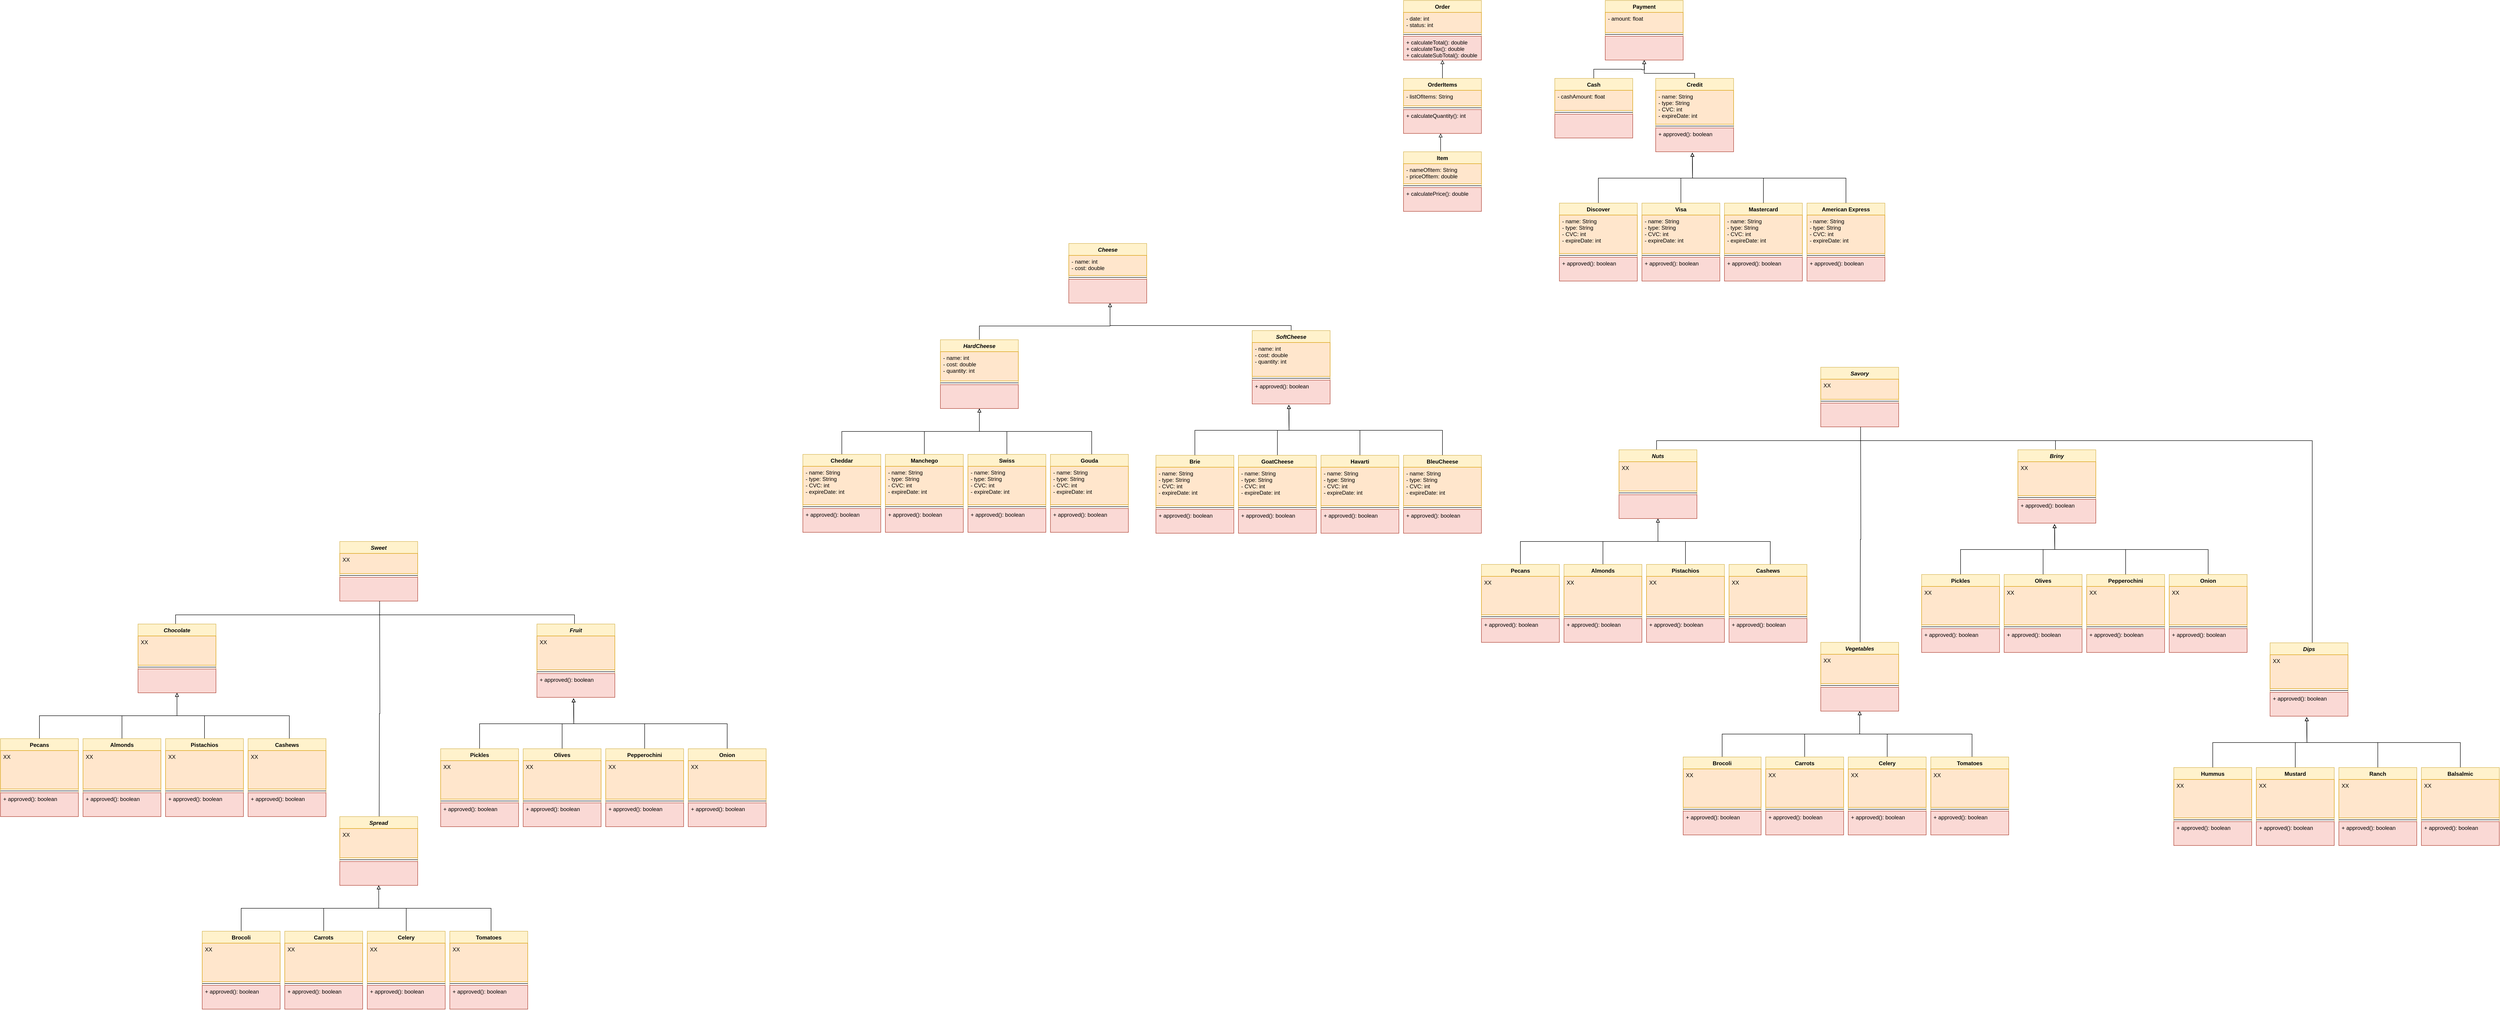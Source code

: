 <mxfile version="16.5.1" type="device"><diagram id="C5RBs43oDa-KdzZeNtuy" name="Page-1"><mxGraphModel dx="4744" dy="1085" grid="1" gridSize="10" guides="1" tooltips="1" connect="1" arrows="1" fold="1" page="0" pageScale="1" pageWidth="827" pageHeight="1169" math="0" shadow="0"><root><mxCell id="WIyWlLk6GJQsqaUBKTNV-0"/><mxCell id="WIyWlLk6GJQsqaUBKTNV-1" parent="WIyWlLk6GJQsqaUBKTNV-0"/><mxCell id="cKhNgOHziQ-rXU9oQnhB-3" value="Order" style="swimlane;fontStyle=1;align=center;verticalAlign=top;childLayout=stackLayout;horizontal=1;startSize=26;horizontalStack=0;resizeParent=1;resizeParentMax=0;resizeLast=0;collapsible=1;marginBottom=0;strokeColor=#d6b656;fillColor=#fff2cc;" vertex="1" parent="WIyWlLk6GJQsqaUBKTNV-1"><mxGeometry x="320" y="350" width="170" height="130" as="geometry"/></mxCell><mxCell id="cKhNgOHziQ-rXU9oQnhB-4" value="- date: int&#10;- status: int" style="text;strokeColor=#d79b00;fillColor=#ffe6cc;align=left;verticalAlign=top;spacingLeft=4;spacingRight=4;overflow=hidden;rotatable=0;points=[[0,0.5],[1,0.5]];portConstraint=eastwest;" vertex="1" parent="cKhNgOHziQ-rXU9oQnhB-3"><mxGeometry y="26" width="170" height="44" as="geometry"/></mxCell><mxCell id="cKhNgOHziQ-rXU9oQnhB-5" value="" style="line;strokeWidth=1;fillColor=none;align=left;verticalAlign=middle;spacingTop=-1;spacingLeft=3;spacingRight=3;rotatable=0;labelPosition=right;points=[];portConstraint=eastwest;" vertex="1" parent="cKhNgOHziQ-rXU9oQnhB-3"><mxGeometry y="70" width="170" height="8" as="geometry"/></mxCell><mxCell id="cKhNgOHziQ-rXU9oQnhB-6" value="+ calculateTotal(): double&#10;+ calculateTax(): double&#10;+ calculateSubTotal(): double" style="text;strokeColor=#ae4132;fillColor=#fad9d5;align=left;verticalAlign=top;spacingLeft=4;spacingRight=4;overflow=hidden;rotatable=0;points=[[0,0.5],[1,0.5]];portConstraint=eastwest;" vertex="1" parent="cKhNgOHziQ-rXU9oQnhB-3"><mxGeometry y="78" width="170" height="52" as="geometry"/></mxCell><mxCell id="cKhNgOHziQ-rXU9oQnhB-12" style="edgeStyle=orthogonalEdgeStyle;rounded=0;orthogonalLoop=1;jettySize=auto;html=1;exitX=0.5;exitY=0;exitDx=0;exitDy=0;entryX=0.5;entryY=1;entryDx=0;entryDy=0;endArrow=block;endFill=0;" edge="1" parent="WIyWlLk6GJQsqaUBKTNV-1" source="cKhNgOHziQ-rXU9oQnhB-8" target="cKhNgOHziQ-rXU9oQnhB-3"><mxGeometry relative="1" as="geometry"/></mxCell><mxCell id="cKhNgOHziQ-rXU9oQnhB-8" value="OrderItems" style="swimlane;fontStyle=1;align=center;verticalAlign=top;childLayout=stackLayout;horizontal=1;startSize=26;horizontalStack=0;resizeParent=1;resizeParentMax=0;resizeLast=0;collapsible=1;marginBottom=0;strokeColor=#d6b656;fillColor=#fff2cc;" vertex="1" parent="WIyWlLk6GJQsqaUBKTNV-1"><mxGeometry x="320" y="520" width="170" height="120" as="geometry"/></mxCell><mxCell id="cKhNgOHziQ-rXU9oQnhB-9" value="- listOfItems: String" style="text;strokeColor=#d79b00;fillColor=#ffe6cc;align=left;verticalAlign=top;spacingLeft=4;spacingRight=4;overflow=hidden;rotatable=0;points=[[0,0.5],[1,0.5]];portConstraint=eastwest;" vertex="1" parent="cKhNgOHziQ-rXU9oQnhB-8"><mxGeometry y="26" width="170" height="34" as="geometry"/></mxCell><mxCell id="cKhNgOHziQ-rXU9oQnhB-10" value="" style="line;strokeWidth=1;fillColor=none;align=left;verticalAlign=middle;spacingTop=-1;spacingLeft=3;spacingRight=3;rotatable=0;labelPosition=right;points=[];portConstraint=eastwest;" vertex="1" parent="cKhNgOHziQ-rXU9oQnhB-8"><mxGeometry y="60" width="170" height="8" as="geometry"/></mxCell><mxCell id="cKhNgOHziQ-rXU9oQnhB-11" value="+ calculateQuantity(): int" style="text;strokeColor=#ae4132;fillColor=#fad9d5;align=left;verticalAlign=top;spacingLeft=4;spacingRight=4;overflow=hidden;rotatable=0;points=[[0,0.5],[1,0.5]];portConstraint=eastwest;" vertex="1" parent="cKhNgOHziQ-rXU9oQnhB-8"><mxGeometry y="68" width="170" height="52" as="geometry"/></mxCell><mxCell id="cKhNgOHziQ-rXU9oQnhB-17" style="edgeStyle=orthogonalEdgeStyle;rounded=0;orthogonalLoop=1;jettySize=auto;html=1;exitX=0.5;exitY=0;exitDx=0;exitDy=0;endArrow=block;endFill=0;" edge="1" parent="WIyWlLk6GJQsqaUBKTNV-1"><mxGeometry relative="1" as="geometry"><mxPoint x="401" y="691" as="sourcePoint"/><mxPoint x="401" y="640" as="targetPoint"/><Array as="points"><mxPoint x="401" y="701"/><mxPoint x="401" y="701"/></Array></mxGeometry></mxCell><mxCell id="cKhNgOHziQ-rXU9oQnhB-13" value="Item" style="swimlane;fontStyle=1;align=center;verticalAlign=top;childLayout=stackLayout;horizontal=1;startSize=26;horizontalStack=0;resizeParent=1;resizeParentMax=0;resizeLast=0;collapsible=1;marginBottom=0;strokeColor=#d6b656;fillColor=#fff2cc;" vertex="1" parent="WIyWlLk6GJQsqaUBKTNV-1"><mxGeometry x="320" y="680" width="170" height="130" as="geometry"/></mxCell><mxCell id="cKhNgOHziQ-rXU9oQnhB-14" value="- nameOfItem: String&#10;- priceOfItem: double" style="text;strokeColor=#d79b00;fillColor=#ffe6cc;align=left;verticalAlign=top;spacingLeft=4;spacingRight=4;overflow=hidden;rotatable=0;points=[[0,0.5],[1,0.5]];portConstraint=eastwest;" vertex="1" parent="cKhNgOHziQ-rXU9oQnhB-13"><mxGeometry y="26" width="170" height="44" as="geometry"/></mxCell><mxCell id="cKhNgOHziQ-rXU9oQnhB-15" value="" style="line;strokeWidth=1;fillColor=none;align=left;verticalAlign=middle;spacingTop=-1;spacingLeft=3;spacingRight=3;rotatable=0;labelPosition=right;points=[];portConstraint=eastwest;" vertex="1" parent="cKhNgOHziQ-rXU9oQnhB-13"><mxGeometry y="70" width="170" height="8" as="geometry"/></mxCell><mxCell id="cKhNgOHziQ-rXU9oQnhB-16" value="+ calculatePrice(): double&#10;" style="text;strokeColor=#ae4132;fillColor=#fad9d5;align=left;verticalAlign=top;spacingLeft=4;spacingRight=4;overflow=hidden;rotatable=0;points=[[0,0.5],[1,0.5]];portConstraint=eastwest;" vertex="1" parent="cKhNgOHziQ-rXU9oQnhB-13"><mxGeometry y="78" width="170" height="52" as="geometry"/></mxCell><mxCell id="cKhNgOHziQ-rXU9oQnhB-19" value="Payment" style="swimlane;fontStyle=1;align=center;verticalAlign=top;childLayout=stackLayout;horizontal=1;startSize=26;horizontalStack=0;resizeParent=1;resizeParentMax=0;resizeLast=0;collapsible=1;marginBottom=0;strokeColor=#d6b656;fillColor=#fff2cc;" vertex="1" parent="WIyWlLk6GJQsqaUBKTNV-1"><mxGeometry x="760" y="350" width="170" height="130" as="geometry"/></mxCell><mxCell id="cKhNgOHziQ-rXU9oQnhB-20" value="- amount: float" style="text;strokeColor=#d79b00;fillColor=#ffe6cc;align=left;verticalAlign=top;spacingLeft=4;spacingRight=4;overflow=hidden;rotatable=0;points=[[0,0.5],[1,0.5]];portConstraint=eastwest;" vertex="1" parent="cKhNgOHziQ-rXU9oQnhB-19"><mxGeometry y="26" width="170" height="44" as="geometry"/></mxCell><mxCell id="cKhNgOHziQ-rXU9oQnhB-21" value="" style="line;strokeWidth=1;fillColor=none;align=left;verticalAlign=middle;spacingTop=-1;spacingLeft=3;spacingRight=3;rotatable=0;labelPosition=right;points=[];portConstraint=eastwest;" vertex="1" parent="cKhNgOHziQ-rXU9oQnhB-19"><mxGeometry y="70" width="170" height="8" as="geometry"/></mxCell><mxCell id="cKhNgOHziQ-rXU9oQnhB-22" value="" style="text;strokeColor=#ae4132;fillColor=#fad9d5;align=left;verticalAlign=top;spacingLeft=4;spacingRight=4;overflow=hidden;rotatable=0;points=[[0,0.5],[1,0.5]];portConstraint=eastwest;" vertex="1" parent="cKhNgOHziQ-rXU9oQnhB-19"><mxGeometry y="78" width="170" height="52" as="geometry"/></mxCell><mxCell id="cKhNgOHziQ-rXU9oQnhB-36" style="edgeStyle=orthogonalEdgeStyle;rounded=0;orthogonalLoop=1;jettySize=auto;html=1;exitX=0.5;exitY=0;exitDx=0;exitDy=0;endArrow=block;endFill=0;" edge="1" parent="WIyWlLk6GJQsqaUBKTNV-1" source="cKhNgOHziQ-rXU9oQnhB-24"><mxGeometry relative="1" as="geometry"><mxPoint x="845" y="480" as="targetPoint"/></mxGeometry></mxCell><mxCell id="cKhNgOHziQ-rXU9oQnhB-24" value="Cash" style="swimlane;fontStyle=1;align=center;verticalAlign=top;childLayout=stackLayout;horizontal=1;startSize=26;horizontalStack=0;resizeParent=1;resizeParentMax=0;resizeLast=0;collapsible=1;marginBottom=0;strokeColor=#d6b656;fillColor=#fff2cc;" vertex="1" parent="WIyWlLk6GJQsqaUBKTNV-1"><mxGeometry x="650" y="520" width="170" height="130" as="geometry"/></mxCell><mxCell id="cKhNgOHziQ-rXU9oQnhB-25" value="- cashAmount: float" style="text;strokeColor=#d79b00;fillColor=#ffe6cc;align=left;verticalAlign=top;spacingLeft=4;spacingRight=4;overflow=hidden;rotatable=0;points=[[0,0.5],[1,0.5]];portConstraint=eastwest;" vertex="1" parent="cKhNgOHziQ-rXU9oQnhB-24"><mxGeometry y="26" width="170" height="44" as="geometry"/></mxCell><mxCell id="cKhNgOHziQ-rXU9oQnhB-26" value="" style="line;strokeWidth=1;fillColor=none;align=left;verticalAlign=middle;spacingTop=-1;spacingLeft=3;spacingRight=3;rotatable=0;labelPosition=right;points=[];portConstraint=eastwest;" vertex="1" parent="cKhNgOHziQ-rXU9oQnhB-24"><mxGeometry y="70" width="170" height="8" as="geometry"/></mxCell><mxCell id="cKhNgOHziQ-rXU9oQnhB-27" value="" style="text;strokeColor=#ae4132;fillColor=#fad9d5;align=left;verticalAlign=top;spacingLeft=4;spacingRight=4;overflow=hidden;rotatable=0;points=[[0,0.5],[1,0.5]];portConstraint=eastwest;" vertex="1" parent="cKhNgOHziQ-rXU9oQnhB-24"><mxGeometry y="78" width="170" height="52" as="geometry"/></mxCell><mxCell id="cKhNgOHziQ-rXU9oQnhB-38" style="edgeStyle=orthogonalEdgeStyle;rounded=0;orthogonalLoop=1;jettySize=auto;html=1;exitX=0.5;exitY=0;exitDx=0;exitDy=0;endArrow=block;endFill=0;" edge="1" parent="WIyWlLk6GJQsqaUBKTNV-1" source="cKhNgOHziQ-rXU9oQnhB-32"><mxGeometry relative="1" as="geometry"><mxPoint x="845" y="480" as="targetPoint"/><mxPoint x="1040" y="529" as="sourcePoint"/><Array as="points"><mxPoint x="955" y="509"/><mxPoint x="845" y="509"/></Array></mxGeometry></mxCell><mxCell id="cKhNgOHziQ-rXU9oQnhB-32" value="Credit" style="swimlane;fontStyle=1;align=center;verticalAlign=top;childLayout=stackLayout;horizontal=1;startSize=26;horizontalStack=0;resizeParent=1;resizeParentMax=0;resizeLast=0;collapsible=1;marginBottom=0;strokeColor=#d6b656;fillColor=#fff2cc;" vertex="1" parent="WIyWlLk6GJQsqaUBKTNV-1"><mxGeometry x="870" y="520" width="170" height="160" as="geometry"/></mxCell><mxCell id="cKhNgOHziQ-rXU9oQnhB-33" value="- name: String&#10;- type: String&#10;- CVC: int&#10;- expireDate: int" style="text;strokeColor=#d79b00;fillColor=#ffe6cc;align=left;verticalAlign=top;spacingLeft=4;spacingRight=4;overflow=hidden;rotatable=0;points=[[0,0.5],[1,0.5]];portConstraint=eastwest;" vertex="1" parent="cKhNgOHziQ-rXU9oQnhB-32"><mxGeometry y="26" width="170" height="74" as="geometry"/></mxCell><mxCell id="cKhNgOHziQ-rXU9oQnhB-34" value="" style="line;strokeWidth=1;fillColor=none;align=left;verticalAlign=middle;spacingTop=-1;spacingLeft=3;spacingRight=3;rotatable=0;labelPosition=right;points=[];portConstraint=eastwest;" vertex="1" parent="cKhNgOHziQ-rXU9oQnhB-32"><mxGeometry y="100" width="170" height="8" as="geometry"/></mxCell><mxCell id="cKhNgOHziQ-rXU9oQnhB-35" value="+ approved(): boolean" style="text;strokeColor=#ae4132;fillColor=#fad9d5;align=left;verticalAlign=top;spacingLeft=4;spacingRight=4;overflow=hidden;rotatable=0;points=[[0,0.5],[1,0.5]];portConstraint=eastwest;" vertex="1" parent="cKhNgOHziQ-rXU9oQnhB-32"><mxGeometry y="108" width="170" height="52" as="geometry"/></mxCell><mxCell id="cKhNgOHziQ-rXU9oQnhB-55" style="edgeStyle=orthogonalEdgeStyle;rounded=0;orthogonalLoop=1;jettySize=auto;html=1;exitX=0.5;exitY=0;exitDx=0;exitDy=0;endArrow=block;endFill=0;" edge="1" parent="WIyWlLk6GJQsqaUBKTNV-1" source="cKhNgOHziQ-rXU9oQnhB-39"><mxGeometry relative="1" as="geometry"><mxPoint x="950" y="682" as="targetPoint"/></mxGeometry></mxCell><mxCell id="cKhNgOHziQ-rXU9oQnhB-39" value="Discover" style="swimlane;fontStyle=1;align=center;verticalAlign=top;childLayout=stackLayout;horizontal=1;startSize=26;horizontalStack=0;resizeParent=1;resizeParentMax=0;resizeLast=0;collapsible=1;marginBottom=0;strokeColor=#d6b656;fillColor=#fff2cc;" vertex="1" parent="WIyWlLk6GJQsqaUBKTNV-1"><mxGeometry x="660" y="792" width="170" height="170" as="geometry"/></mxCell><mxCell id="cKhNgOHziQ-rXU9oQnhB-40" value="- name: String&#10;- type: String&#10;- CVC: int&#10;- expireDate: int" style="text;strokeColor=#d79b00;fillColor=#ffe6cc;align=left;verticalAlign=top;spacingLeft=4;spacingRight=4;overflow=hidden;rotatable=0;points=[[0,0.5],[1,0.5]];portConstraint=eastwest;" vertex="1" parent="cKhNgOHziQ-rXU9oQnhB-39"><mxGeometry y="26" width="170" height="84" as="geometry"/></mxCell><mxCell id="cKhNgOHziQ-rXU9oQnhB-41" value="" style="line;strokeWidth=1;fillColor=none;align=left;verticalAlign=middle;spacingTop=-1;spacingLeft=3;spacingRight=3;rotatable=0;labelPosition=right;points=[];portConstraint=eastwest;" vertex="1" parent="cKhNgOHziQ-rXU9oQnhB-39"><mxGeometry y="110" width="170" height="8" as="geometry"/></mxCell><mxCell id="cKhNgOHziQ-rXU9oQnhB-42" value="+ approved(): boolean" style="text;strokeColor=#ae4132;fillColor=#fad9d5;align=left;verticalAlign=top;spacingLeft=4;spacingRight=4;overflow=hidden;rotatable=0;points=[[0,0.5],[1,0.5]];portConstraint=eastwest;" vertex="1" parent="cKhNgOHziQ-rXU9oQnhB-39"><mxGeometry y="118" width="170" height="52" as="geometry"/></mxCell><mxCell id="cKhNgOHziQ-rXU9oQnhB-56" style="edgeStyle=orthogonalEdgeStyle;rounded=0;orthogonalLoop=1;jettySize=auto;html=1;exitX=0.5;exitY=0;exitDx=0;exitDy=0;endArrow=block;endFill=0;" edge="1" parent="WIyWlLk6GJQsqaUBKTNV-1" source="cKhNgOHziQ-rXU9oQnhB-43"><mxGeometry relative="1" as="geometry"><mxPoint x="950" y="682" as="targetPoint"/></mxGeometry></mxCell><mxCell id="cKhNgOHziQ-rXU9oQnhB-43" value="Visa" style="swimlane;fontStyle=1;align=center;verticalAlign=top;childLayout=stackLayout;horizontal=1;startSize=26;horizontalStack=0;resizeParent=1;resizeParentMax=0;resizeLast=0;collapsible=1;marginBottom=0;strokeColor=#d6b656;fillColor=#fff2cc;" vertex="1" parent="WIyWlLk6GJQsqaUBKTNV-1"><mxGeometry x="840" y="792" width="170" height="170" as="geometry"/></mxCell><mxCell id="cKhNgOHziQ-rXU9oQnhB-44" value="- name: String&#10;- type: String&#10;- CVC: int&#10;- expireDate: int" style="text;strokeColor=#d79b00;fillColor=#ffe6cc;align=left;verticalAlign=top;spacingLeft=4;spacingRight=4;overflow=hidden;rotatable=0;points=[[0,0.5],[1,0.5]];portConstraint=eastwest;" vertex="1" parent="cKhNgOHziQ-rXU9oQnhB-43"><mxGeometry y="26" width="170" height="84" as="geometry"/></mxCell><mxCell id="cKhNgOHziQ-rXU9oQnhB-45" value="" style="line;strokeWidth=1;fillColor=none;align=left;verticalAlign=middle;spacingTop=-1;spacingLeft=3;spacingRight=3;rotatable=0;labelPosition=right;points=[];portConstraint=eastwest;" vertex="1" parent="cKhNgOHziQ-rXU9oQnhB-43"><mxGeometry y="110" width="170" height="8" as="geometry"/></mxCell><mxCell id="cKhNgOHziQ-rXU9oQnhB-46" value="+ approved(): boolean" style="text;strokeColor=#ae4132;fillColor=#fad9d5;align=left;verticalAlign=top;spacingLeft=4;spacingRight=4;overflow=hidden;rotatable=0;points=[[0,0.5],[1,0.5]];portConstraint=eastwest;" vertex="1" parent="cKhNgOHziQ-rXU9oQnhB-43"><mxGeometry y="118" width="170" height="52" as="geometry"/></mxCell><mxCell id="cKhNgOHziQ-rXU9oQnhB-57" style="edgeStyle=orthogonalEdgeStyle;rounded=0;orthogonalLoop=1;jettySize=auto;html=1;exitX=0.5;exitY=0;exitDx=0;exitDy=0;endArrow=block;endFill=0;" edge="1" parent="WIyWlLk6GJQsqaUBKTNV-1" source="cKhNgOHziQ-rXU9oQnhB-47"><mxGeometry relative="1" as="geometry"><mxPoint x="950" y="682" as="targetPoint"/></mxGeometry></mxCell><mxCell id="cKhNgOHziQ-rXU9oQnhB-47" value="Mastercard" style="swimlane;fontStyle=1;align=center;verticalAlign=top;childLayout=stackLayout;horizontal=1;startSize=26;horizontalStack=0;resizeParent=1;resizeParentMax=0;resizeLast=0;collapsible=1;marginBottom=0;strokeColor=#d6b656;fillColor=#fff2cc;" vertex="1" parent="WIyWlLk6GJQsqaUBKTNV-1"><mxGeometry x="1020" y="792" width="170" height="170" as="geometry"/></mxCell><mxCell id="cKhNgOHziQ-rXU9oQnhB-48" value="- name: String&#10;- type: String&#10;- CVC: int&#10;- expireDate: int" style="text;strokeColor=#d79b00;fillColor=#ffe6cc;align=left;verticalAlign=top;spacingLeft=4;spacingRight=4;overflow=hidden;rotatable=0;points=[[0,0.5],[1,0.5]];portConstraint=eastwest;" vertex="1" parent="cKhNgOHziQ-rXU9oQnhB-47"><mxGeometry y="26" width="170" height="84" as="geometry"/></mxCell><mxCell id="cKhNgOHziQ-rXU9oQnhB-49" value="" style="line;strokeWidth=1;fillColor=none;align=left;verticalAlign=middle;spacingTop=-1;spacingLeft=3;spacingRight=3;rotatable=0;labelPosition=right;points=[];portConstraint=eastwest;" vertex="1" parent="cKhNgOHziQ-rXU9oQnhB-47"><mxGeometry y="110" width="170" height="8" as="geometry"/></mxCell><mxCell id="cKhNgOHziQ-rXU9oQnhB-50" value="+ approved(): boolean" style="text;strokeColor=#ae4132;fillColor=#fad9d5;align=left;verticalAlign=top;spacingLeft=4;spacingRight=4;overflow=hidden;rotatable=0;points=[[0,0.5],[1,0.5]];portConstraint=eastwest;" vertex="1" parent="cKhNgOHziQ-rXU9oQnhB-47"><mxGeometry y="118" width="170" height="52" as="geometry"/></mxCell><mxCell id="cKhNgOHziQ-rXU9oQnhB-58" style="edgeStyle=orthogonalEdgeStyle;rounded=0;orthogonalLoop=1;jettySize=auto;html=1;exitX=0.5;exitY=0;exitDx=0;exitDy=0;endArrow=block;endFill=0;" edge="1" parent="WIyWlLk6GJQsqaUBKTNV-1" source="cKhNgOHziQ-rXU9oQnhB-51"><mxGeometry relative="1" as="geometry"><mxPoint x="950" y="682" as="targetPoint"/></mxGeometry></mxCell><mxCell id="cKhNgOHziQ-rXU9oQnhB-51" value="American Express" style="swimlane;fontStyle=1;align=center;verticalAlign=top;childLayout=stackLayout;horizontal=1;startSize=26;horizontalStack=0;resizeParent=1;resizeParentMax=0;resizeLast=0;collapsible=1;marginBottom=0;strokeColor=#d6b656;fillColor=#fff2cc;" vertex="1" parent="WIyWlLk6GJQsqaUBKTNV-1"><mxGeometry x="1200" y="792" width="170" height="170" as="geometry"/></mxCell><mxCell id="cKhNgOHziQ-rXU9oQnhB-52" value="- name: String&#10;- type: String&#10;- CVC: int&#10;- expireDate: int" style="text;strokeColor=#d79b00;fillColor=#ffe6cc;align=left;verticalAlign=top;spacingLeft=4;spacingRight=4;overflow=hidden;rotatable=0;points=[[0,0.5],[1,0.5]];portConstraint=eastwest;" vertex="1" parent="cKhNgOHziQ-rXU9oQnhB-51"><mxGeometry y="26" width="170" height="84" as="geometry"/></mxCell><mxCell id="cKhNgOHziQ-rXU9oQnhB-53" value="" style="line;strokeWidth=1;fillColor=none;align=left;verticalAlign=middle;spacingTop=-1;spacingLeft=3;spacingRight=3;rotatable=0;labelPosition=right;points=[];portConstraint=eastwest;" vertex="1" parent="cKhNgOHziQ-rXU9oQnhB-51"><mxGeometry y="110" width="170" height="8" as="geometry"/></mxCell><mxCell id="cKhNgOHziQ-rXU9oQnhB-54" value="+ approved(): boolean" style="text;strokeColor=#ae4132;fillColor=#fad9d5;align=left;verticalAlign=top;spacingLeft=4;spacingRight=4;overflow=hidden;rotatable=0;points=[[0,0.5],[1,0.5]];portConstraint=eastwest;" vertex="1" parent="cKhNgOHziQ-rXU9oQnhB-51"><mxGeometry y="118" width="170" height="52" as="geometry"/></mxCell><mxCell id="cKhNgOHziQ-rXU9oQnhB-59" value="Cheese" style="swimlane;fontStyle=3;align=center;verticalAlign=top;childLayout=stackLayout;horizontal=1;startSize=26;horizontalStack=0;resizeParent=1;resizeParentMax=0;resizeLast=0;collapsible=1;marginBottom=0;strokeColor=#d6b656;fillColor=#fff2cc;" vertex="1" parent="WIyWlLk6GJQsqaUBKTNV-1"><mxGeometry x="-410" y="880" width="170" height="130" as="geometry"/></mxCell><mxCell id="cKhNgOHziQ-rXU9oQnhB-60" value="- name: int&#10;- cost: double" style="text;strokeColor=#d79b00;fillColor=#ffe6cc;align=left;verticalAlign=top;spacingLeft=4;spacingRight=4;overflow=hidden;rotatable=0;points=[[0,0.5],[1,0.5]];portConstraint=eastwest;" vertex="1" parent="cKhNgOHziQ-rXU9oQnhB-59"><mxGeometry y="26" width="170" height="44" as="geometry"/></mxCell><mxCell id="cKhNgOHziQ-rXU9oQnhB-61" value="" style="line;strokeWidth=1;fillColor=none;align=left;verticalAlign=middle;spacingTop=-1;spacingLeft=3;spacingRight=3;rotatable=0;labelPosition=right;points=[];portConstraint=eastwest;" vertex="1" parent="cKhNgOHziQ-rXU9oQnhB-59"><mxGeometry y="70" width="170" height="8" as="geometry"/></mxCell><mxCell id="cKhNgOHziQ-rXU9oQnhB-62" value="" style="text;strokeColor=#ae4132;fillColor=#fad9d5;align=left;verticalAlign=top;spacingLeft=4;spacingRight=4;overflow=hidden;rotatable=0;points=[[0,0.5],[1,0.5]];portConstraint=eastwest;" vertex="1" parent="cKhNgOHziQ-rXU9oQnhB-59"><mxGeometry y="78" width="170" height="52" as="geometry"/></mxCell><mxCell id="cKhNgOHziQ-rXU9oQnhB-63" style="edgeStyle=orthogonalEdgeStyle;rounded=0;orthogonalLoop=1;jettySize=auto;html=1;exitX=0.5;exitY=0;exitDx=0;exitDy=0;endArrow=block;endFill=0;" edge="1" parent="WIyWlLk6GJQsqaUBKTNV-1" source="cKhNgOHziQ-rXU9oQnhB-64"><mxGeometry relative="1" as="geometry"><mxPoint x="-320" y="1010" as="targetPoint"/><Array as="points"><mxPoint x="-605" y="1060"/><mxPoint x="-320" y="1060"/><mxPoint x="-320" y="1030"/></Array></mxGeometry></mxCell><mxCell id="cKhNgOHziQ-rXU9oQnhB-64" value="HardCheese" style="swimlane;fontStyle=3;align=center;verticalAlign=top;childLayout=stackLayout;horizontal=1;startSize=26;horizontalStack=0;resizeParent=1;resizeParentMax=0;resizeLast=0;collapsible=1;marginBottom=0;strokeColor=#d6b656;fillColor=#fff2cc;" vertex="1" parent="WIyWlLk6GJQsqaUBKTNV-1"><mxGeometry x="-690" y="1090" width="170" height="150" as="geometry"/></mxCell><mxCell id="cKhNgOHziQ-rXU9oQnhB-65" value="- name: int&#10;- cost: double&#10;- quantity: int" style="text;strokeColor=#d79b00;fillColor=#ffe6cc;align=left;verticalAlign=top;spacingLeft=4;spacingRight=4;overflow=hidden;rotatable=0;points=[[0,0.5],[1,0.5]];portConstraint=eastwest;" vertex="1" parent="cKhNgOHziQ-rXU9oQnhB-64"><mxGeometry y="26" width="170" height="64" as="geometry"/></mxCell><mxCell id="cKhNgOHziQ-rXU9oQnhB-66" value="" style="line;strokeWidth=1;fillColor=none;align=left;verticalAlign=middle;spacingTop=-1;spacingLeft=3;spacingRight=3;rotatable=0;labelPosition=right;points=[];portConstraint=eastwest;" vertex="1" parent="cKhNgOHziQ-rXU9oQnhB-64"><mxGeometry y="90" width="170" height="8" as="geometry"/></mxCell><mxCell id="cKhNgOHziQ-rXU9oQnhB-67" value="" style="text;strokeColor=#ae4132;fillColor=#fad9d5;align=left;verticalAlign=top;spacingLeft=4;spacingRight=4;overflow=hidden;rotatable=0;points=[[0,0.5],[1,0.5]];portConstraint=eastwest;" vertex="1" parent="cKhNgOHziQ-rXU9oQnhB-64"><mxGeometry y="98" width="170" height="52" as="geometry"/></mxCell><mxCell id="cKhNgOHziQ-rXU9oQnhB-68" style="edgeStyle=orthogonalEdgeStyle;rounded=0;orthogonalLoop=1;jettySize=auto;html=1;exitX=0.5;exitY=0;exitDx=0;exitDy=0;endArrow=block;endFill=0;" edge="1" parent="WIyWlLk6GJQsqaUBKTNV-1" source="cKhNgOHziQ-rXU9oQnhB-69"><mxGeometry relative="1" as="geometry"><mxPoint x="-320" y="1010" as="targetPoint"/><mxPoint x="160" y="1079" as="sourcePoint"/><Array as="points"><mxPoint x="75" y="1059"/><mxPoint x="-320" y="1059"/><mxPoint x="-320" y="1030"/></Array></mxGeometry></mxCell><mxCell id="cKhNgOHziQ-rXU9oQnhB-69" value="SoftCheese" style="swimlane;fontStyle=3;align=center;verticalAlign=top;childLayout=stackLayout;horizontal=1;startSize=26;horizontalStack=0;resizeParent=1;resizeParentMax=0;resizeLast=0;collapsible=1;marginBottom=0;strokeColor=#d6b656;fillColor=#fff2cc;" vertex="1" parent="WIyWlLk6GJQsqaUBKTNV-1"><mxGeometry x="-10" y="1070" width="170" height="160" as="geometry"/></mxCell><mxCell id="cKhNgOHziQ-rXU9oQnhB-70" value="- name: int&#10;- cost: double&#10;- quantity: int" style="text;strokeColor=#d79b00;fillColor=#ffe6cc;align=left;verticalAlign=top;spacingLeft=4;spacingRight=4;overflow=hidden;rotatable=0;points=[[0,0.5],[1,0.5]];portConstraint=eastwest;" vertex="1" parent="cKhNgOHziQ-rXU9oQnhB-69"><mxGeometry y="26" width="170" height="74" as="geometry"/></mxCell><mxCell id="cKhNgOHziQ-rXU9oQnhB-71" value="" style="line;strokeWidth=1;fillColor=none;align=left;verticalAlign=middle;spacingTop=-1;spacingLeft=3;spacingRight=3;rotatable=0;labelPosition=right;points=[];portConstraint=eastwest;" vertex="1" parent="cKhNgOHziQ-rXU9oQnhB-69"><mxGeometry y="100" width="170" height="8" as="geometry"/></mxCell><mxCell id="cKhNgOHziQ-rXU9oQnhB-72" value="+ approved(): boolean" style="text;strokeColor=#ae4132;fillColor=#fad9d5;align=left;verticalAlign=top;spacingLeft=4;spacingRight=4;overflow=hidden;rotatable=0;points=[[0,0.5],[1,0.5]];portConstraint=eastwest;" vertex="1" parent="cKhNgOHziQ-rXU9oQnhB-69"><mxGeometry y="108" width="170" height="52" as="geometry"/></mxCell><mxCell id="cKhNgOHziQ-rXU9oQnhB-73" style="edgeStyle=orthogonalEdgeStyle;rounded=0;orthogonalLoop=1;jettySize=auto;html=1;exitX=0.5;exitY=0;exitDx=0;exitDy=0;endArrow=block;endFill=0;" edge="1" parent="WIyWlLk6GJQsqaUBKTNV-1" source="cKhNgOHziQ-rXU9oQnhB-74"><mxGeometry relative="1" as="geometry"><mxPoint x="70" y="1232" as="targetPoint"/></mxGeometry></mxCell><mxCell id="cKhNgOHziQ-rXU9oQnhB-74" value="Brie" style="swimlane;fontStyle=1;align=center;verticalAlign=top;childLayout=stackLayout;horizontal=1;startSize=26;horizontalStack=0;resizeParent=1;resizeParentMax=0;resizeLast=0;collapsible=1;marginBottom=0;strokeColor=#d6b656;fillColor=#fff2cc;" vertex="1" parent="WIyWlLk6GJQsqaUBKTNV-1"><mxGeometry x="-220" y="1342" width="170" height="170" as="geometry"/></mxCell><mxCell id="cKhNgOHziQ-rXU9oQnhB-75" value="- name: String&#10;- type: String&#10;- CVC: int&#10;- expireDate: int" style="text;strokeColor=#d79b00;fillColor=#ffe6cc;align=left;verticalAlign=top;spacingLeft=4;spacingRight=4;overflow=hidden;rotatable=0;points=[[0,0.5],[1,0.5]];portConstraint=eastwest;" vertex="1" parent="cKhNgOHziQ-rXU9oQnhB-74"><mxGeometry y="26" width="170" height="84" as="geometry"/></mxCell><mxCell id="cKhNgOHziQ-rXU9oQnhB-76" value="" style="line;strokeWidth=1;fillColor=none;align=left;verticalAlign=middle;spacingTop=-1;spacingLeft=3;spacingRight=3;rotatable=0;labelPosition=right;points=[];portConstraint=eastwest;" vertex="1" parent="cKhNgOHziQ-rXU9oQnhB-74"><mxGeometry y="110" width="170" height="8" as="geometry"/></mxCell><mxCell id="cKhNgOHziQ-rXU9oQnhB-77" value="+ approved(): boolean" style="text;strokeColor=#ae4132;fillColor=#fad9d5;align=left;verticalAlign=top;spacingLeft=4;spacingRight=4;overflow=hidden;rotatable=0;points=[[0,0.5],[1,0.5]];portConstraint=eastwest;" vertex="1" parent="cKhNgOHziQ-rXU9oQnhB-74"><mxGeometry y="118" width="170" height="52" as="geometry"/></mxCell><mxCell id="cKhNgOHziQ-rXU9oQnhB-78" style="edgeStyle=orthogonalEdgeStyle;rounded=0;orthogonalLoop=1;jettySize=auto;html=1;exitX=0.5;exitY=0;exitDx=0;exitDy=0;endArrow=block;endFill=0;" edge="1" parent="WIyWlLk6GJQsqaUBKTNV-1" source="cKhNgOHziQ-rXU9oQnhB-79"><mxGeometry relative="1" as="geometry"><mxPoint x="70" y="1232" as="targetPoint"/></mxGeometry></mxCell><mxCell id="cKhNgOHziQ-rXU9oQnhB-79" value="GoatCheese" style="swimlane;fontStyle=1;align=center;verticalAlign=top;childLayout=stackLayout;horizontal=1;startSize=26;horizontalStack=0;resizeParent=1;resizeParentMax=0;resizeLast=0;collapsible=1;marginBottom=0;strokeColor=#d6b656;fillColor=#fff2cc;" vertex="1" parent="WIyWlLk6GJQsqaUBKTNV-1"><mxGeometry x="-40" y="1342" width="170" height="170" as="geometry"/></mxCell><mxCell id="cKhNgOHziQ-rXU9oQnhB-80" value="- name: String&#10;- type: String&#10;- CVC: int&#10;- expireDate: int" style="text;strokeColor=#d79b00;fillColor=#ffe6cc;align=left;verticalAlign=top;spacingLeft=4;spacingRight=4;overflow=hidden;rotatable=0;points=[[0,0.5],[1,0.5]];portConstraint=eastwest;" vertex="1" parent="cKhNgOHziQ-rXU9oQnhB-79"><mxGeometry y="26" width="170" height="84" as="geometry"/></mxCell><mxCell id="cKhNgOHziQ-rXU9oQnhB-81" value="" style="line;strokeWidth=1;fillColor=none;align=left;verticalAlign=middle;spacingTop=-1;spacingLeft=3;spacingRight=3;rotatable=0;labelPosition=right;points=[];portConstraint=eastwest;" vertex="1" parent="cKhNgOHziQ-rXU9oQnhB-79"><mxGeometry y="110" width="170" height="8" as="geometry"/></mxCell><mxCell id="cKhNgOHziQ-rXU9oQnhB-82" value="+ approved(): boolean" style="text;strokeColor=#ae4132;fillColor=#fad9d5;align=left;verticalAlign=top;spacingLeft=4;spacingRight=4;overflow=hidden;rotatable=0;points=[[0,0.5],[1,0.5]];portConstraint=eastwest;" vertex="1" parent="cKhNgOHziQ-rXU9oQnhB-79"><mxGeometry y="118" width="170" height="52" as="geometry"/></mxCell><mxCell id="cKhNgOHziQ-rXU9oQnhB-83" style="edgeStyle=orthogonalEdgeStyle;rounded=0;orthogonalLoop=1;jettySize=auto;html=1;exitX=0.5;exitY=0;exitDx=0;exitDy=0;endArrow=block;endFill=0;" edge="1" parent="WIyWlLk6GJQsqaUBKTNV-1" source="cKhNgOHziQ-rXU9oQnhB-84"><mxGeometry relative="1" as="geometry"><mxPoint x="70" y="1232" as="targetPoint"/></mxGeometry></mxCell><mxCell id="cKhNgOHziQ-rXU9oQnhB-84" value="Havarti" style="swimlane;fontStyle=1;align=center;verticalAlign=top;childLayout=stackLayout;horizontal=1;startSize=26;horizontalStack=0;resizeParent=1;resizeParentMax=0;resizeLast=0;collapsible=1;marginBottom=0;strokeColor=#d6b656;fillColor=#fff2cc;" vertex="1" parent="WIyWlLk6GJQsqaUBKTNV-1"><mxGeometry x="140" y="1342" width="170" height="170" as="geometry"/></mxCell><mxCell id="cKhNgOHziQ-rXU9oQnhB-85" value="- name: String&#10;- type: String&#10;- CVC: int&#10;- expireDate: int" style="text;strokeColor=#d79b00;fillColor=#ffe6cc;align=left;verticalAlign=top;spacingLeft=4;spacingRight=4;overflow=hidden;rotatable=0;points=[[0,0.5],[1,0.5]];portConstraint=eastwest;" vertex="1" parent="cKhNgOHziQ-rXU9oQnhB-84"><mxGeometry y="26" width="170" height="84" as="geometry"/></mxCell><mxCell id="cKhNgOHziQ-rXU9oQnhB-86" value="" style="line;strokeWidth=1;fillColor=none;align=left;verticalAlign=middle;spacingTop=-1;spacingLeft=3;spacingRight=3;rotatable=0;labelPosition=right;points=[];portConstraint=eastwest;" vertex="1" parent="cKhNgOHziQ-rXU9oQnhB-84"><mxGeometry y="110" width="170" height="8" as="geometry"/></mxCell><mxCell id="cKhNgOHziQ-rXU9oQnhB-87" value="+ approved(): boolean" style="text;strokeColor=#ae4132;fillColor=#fad9d5;align=left;verticalAlign=top;spacingLeft=4;spacingRight=4;overflow=hidden;rotatable=0;points=[[0,0.5],[1,0.5]];portConstraint=eastwest;" vertex="1" parent="cKhNgOHziQ-rXU9oQnhB-84"><mxGeometry y="118" width="170" height="52" as="geometry"/></mxCell><mxCell id="cKhNgOHziQ-rXU9oQnhB-88" style="edgeStyle=orthogonalEdgeStyle;rounded=0;orthogonalLoop=1;jettySize=auto;html=1;exitX=0.5;exitY=0;exitDx=0;exitDy=0;endArrow=block;endFill=0;" edge="1" parent="WIyWlLk6GJQsqaUBKTNV-1" source="cKhNgOHziQ-rXU9oQnhB-89"><mxGeometry relative="1" as="geometry"><mxPoint x="70" y="1232" as="targetPoint"/></mxGeometry></mxCell><mxCell id="cKhNgOHziQ-rXU9oQnhB-89" value="BleuCheese" style="swimlane;fontStyle=1;align=center;verticalAlign=top;childLayout=stackLayout;horizontal=1;startSize=26;horizontalStack=0;resizeParent=1;resizeParentMax=0;resizeLast=0;collapsible=1;marginBottom=0;strokeColor=#d6b656;fillColor=#fff2cc;" vertex="1" parent="WIyWlLk6GJQsqaUBKTNV-1"><mxGeometry x="320" y="1342" width="170" height="170" as="geometry"/></mxCell><mxCell id="cKhNgOHziQ-rXU9oQnhB-90" value="- name: String&#10;- type: String&#10;- CVC: int&#10;- expireDate: int" style="text;strokeColor=#d79b00;fillColor=#ffe6cc;align=left;verticalAlign=top;spacingLeft=4;spacingRight=4;overflow=hidden;rotatable=0;points=[[0,0.5],[1,0.5]];portConstraint=eastwest;" vertex="1" parent="cKhNgOHziQ-rXU9oQnhB-89"><mxGeometry y="26" width="170" height="84" as="geometry"/></mxCell><mxCell id="cKhNgOHziQ-rXU9oQnhB-91" value="" style="line;strokeWidth=1;fillColor=none;align=left;verticalAlign=middle;spacingTop=-1;spacingLeft=3;spacingRight=3;rotatable=0;labelPosition=right;points=[];portConstraint=eastwest;" vertex="1" parent="cKhNgOHziQ-rXU9oQnhB-89"><mxGeometry y="110" width="170" height="8" as="geometry"/></mxCell><mxCell id="cKhNgOHziQ-rXU9oQnhB-92" value="+ approved(): boolean" style="text;strokeColor=#ae4132;fillColor=#fad9d5;align=left;verticalAlign=top;spacingLeft=4;spacingRight=4;overflow=hidden;rotatable=0;points=[[0,0.5],[1,0.5]];portConstraint=eastwest;" vertex="1" parent="cKhNgOHziQ-rXU9oQnhB-89"><mxGeometry y="118" width="170" height="52" as="geometry"/></mxCell><mxCell id="cKhNgOHziQ-rXU9oQnhB-121" style="edgeStyle=orthogonalEdgeStyle;rounded=0;orthogonalLoop=1;jettySize=auto;html=1;exitX=0.5;exitY=0;exitDx=0;exitDy=0;entryX=0.5;entryY=1;entryDx=0;entryDy=0;endArrow=block;endFill=0;" edge="1" parent="WIyWlLk6GJQsqaUBKTNV-1" source="cKhNgOHziQ-rXU9oQnhB-93" target="cKhNgOHziQ-rXU9oQnhB-64"><mxGeometry relative="1" as="geometry"/></mxCell><mxCell id="cKhNgOHziQ-rXU9oQnhB-93" value="Cheddar" style="swimlane;fontStyle=1;align=center;verticalAlign=top;childLayout=stackLayout;horizontal=1;startSize=26;horizontalStack=0;resizeParent=1;resizeParentMax=0;resizeLast=0;collapsible=1;marginBottom=0;strokeColor=#d6b656;fillColor=#fff2cc;" vertex="1" parent="WIyWlLk6GJQsqaUBKTNV-1"><mxGeometry x="-990" y="1340" width="170" height="170" as="geometry"/></mxCell><mxCell id="cKhNgOHziQ-rXU9oQnhB-94" value="- name: String&#10;- type: String&#10;- CVC: int&#10;- expireDate: int" style="text;strokeColor=#d79b00;fillColor=#ffe6cc;align=left;verticalAlign=top;spacingLeft=4;spacingRight=4;overflow=hidden;rotatable=0;points=[[0,0.5],[1,0.5]];portConstraint=eastwest;" vertex="1" parent="cKhNgOHziQ-rXU9oQnhB-93"><mxGeometry y="26" width="170" height="84" as="geometry"/></mxCell><mxCell id="cKhNgOHziQ-rXU9oQnhB-95" value="" style="line;strokeWidth=1;fillColor=none;align=left;verticalAlign=middle;spacingTop=-1;spacingLeft=3;spacingRight=3;rotatable=0;labelPosition=right;points=[];portConstraint=eastwest;" vertex="1" parent="cKhNgOHziQ-rXU9oQnhB-93"><mxGeometry y="110" width="170" height="8" as="geometry"/></mxCell><mxCell id="cKhNgOHziQ-rXU9oQnhB-96" value="+ approved(): boolean" style="text;strokeColor=#ae4132;fillColor=#fad9d5;align=left;verticalAlign=top;spacingLeft=4;spacingRight=4;overflow=hidden;rotatable=0;points=[[0,0.5],[1,0.5]];portConstraint=eastwest;" vertex="1" parent="cKhNgOHziQ-rXU9oQnhB-93"><mxGeometry y="118" width="170" height="52" as="geometry"/></mxCell><mxCell id="cKhNgOHziQ-rXU9oQnhB-122" style="edgeStyle=orthogonalEdgeStyle;rounded=0;orthogonalLoop=1;jettySize=auto;html=1;exitX=0.5;exitY=0;exitDx=0;exitDy=0;endArrow=none;endFill=0;" edge="1" parent="WIyWlLk6GJQsqaUBKTNV-1" source="cKhNgOHziQ-rXU9oQnhB-97"><mxGeometry relative="1" as="geometry"><mxPoint x="-725" y="1290" as="targetPoint"/></mxGeometry></mxCell><mxCell id="cKhNgOHziQ-rXU9oQnhB-97" value="Manchego" style="swimlane;fontStyle=1;align=center;verticalAlign=top;childLayout=stackLayout;horizontal=1;startSize=26;horizontalStack=0;resizeParent=1;resizeParentMax=0;resizeLast=0;collapsible=1;marginBottom=0;strokeColor=#d6b656;fillColor=#fff2cc;" vertex="1" parent="WIyWlLk6GJQsqaUBKTNV-1"><mxGeometry x="-810" y="1340" width="170" height="170" as="geometry"/></mxCell><mxCell id="cKhNgOHziQ-rXU9oQnhB-98" value="- name: String&#10;- type: String&#10;- CVC: int&#10;- expireDate: int" style="text;strokeColor=#d79b00;fillColor=#ffe6cc;align=left;verticalAlign=top;spacingLeft=4;spacingRight=4;overflow=hidden;rotatable=0;points=[[0,0.5],[1,0.5]];portConstraint=eastwest;" vertex="1" parent="cKhNgOHziQ-rXU9oQnhB-97"><mxGeometry y="26" width="170" height="84" as="geometry"/></mxCell><mxCell id="cKhNgOHziQ-rXU9oQnhB-99" value="" style="line;strokeWidth=1;fillColor=none;align=left;verticalAlign=middle;spacingTop=-1;spacingLeft=3;spacingRight=3;rotatable=0;labelPosition=right;points=[];portConstraint=eastwest;" vertex="1" parent="cKhNgOHziQ-rXU9oQnhB-97"><mxGeometry y="110" width="170" height="8" as="geometry"/></mxCell><mxCell id="cKhNgOHziQ-rXU9oQnhB-100" value="+ approved(): boolean" style="text;strokeColor=#ae4132;fillColor=#fad9d5;align=left;verticalAlign=top;spacingLeft=4;spacingRight=4;overflow=hidden;rotatable=0;points=[[0,0.5],[1,0.5]];portConstraint=eastwest;" vertex="1" parent="cKhNgOHziQ-rXU9oQnhB-97"><mxGeometry y="118" width="170" height="52" as="geometry"/></mxCell><mxCell id="cKhNgOHziQ-rXU9oQnhB-124" style="edgeStyle=orthogonalEdgeStyle;rounded=0;orthogonalLoop=1;jettySize=auto;html=1;exitX=0.5;exitY=0;exitDx=0;exitDy=0;endArrow=none;endFill=0;" edge="1" parent="WIyWlLk6GJQsqaUBKTNV-1" source="cKhNgOHziQ-rXU9oQnhB-101"><mxGeometry relative="1" as="geometry"><mxPoint x="-545" y="1290" as="targetPoint"/></mxGeometry></mxCell><mxCell id="cKhNgOHziQ-rXU9oQnhB-101" value="Swiss" style="swimlane;fontStyle=1;align=center;verticalAlign=top;childLayout=stackLayout;horizontal=1;startSize=26;horizontalStack=0;resizeParent=1;resizeParentMax=0;resizeLast=0;collapsible=1;marginBottom=0;strokeColor=#d6b656;fillColor=#fff2cc;" vertex="1" parent="WIyWlLk6GJQsqaUBKTNV-1"><mxGeometry x="-630" y="1340" width="170" height="170" as="geometry"/></mxCell><mxCell id="cKhNgOHziQ-rXU9oQnhB-102" value="- name: String&#10;- type: String&#10;- CVC: int&#10;- expireDate: int" style="text;strokeColor=#d79b00;fillColor=#ffe6cc;align=left;verticalAlign=top;spacingLeft=4;spacingRight=4;overflow=hidden;rotatable=0;points=[[0,0.5],[1,0.5]];portConstraint=eastwest;" vertex="1" parent="cKhNgOHziQ-rXU9oQnhB-101"><mxGeometry y="26" width="170" height="84" as="geometry"/></mxCell><mxCell id="cKhNgOHziQ-rXU9oQnhB-103" value="" style="line;strokeWidth=1;fillColor=none;align=left;verticalAlign=middle;spacingTop=-1;spacingLeft=3;spacingRight=3;rotatable=0;labelPosition=right;points=[];portConstraint=eastwest;" vertex="1" parent="cKhNgOHziQ-rXU9oQnhB-101"><mxGeometry y="110" width="170" height="8" as="geometry"/></mxCell><mxCell id="cKhNgOHziQ-rXU9oQnhB-104" value="+ approved(): boolean" style="text;strokeColor=#ae4132;fillColor=#fad9d5;align=left;verticalAlign=top;spacingLeft=4;spacingRight=4;overflow=hidden;rotatable=0;points=[[0,0.5],[1,0.5]];portConstraint=eastwest;" vertex="1" parent="cKhNgOHziQ-rXU9oQnhB-101"><mxGeometry y="118" width="170" height="52" as="geometry"/></mxCell><mxCell id="cKhNgOHziQ-rXU9oQnhB-123" style="edgeStyle=orthogonalEdgeStyle;rounded=0;orthogonalLoop=1;jettySize=auto;html=1;exitX=0.5;exitY=0;exitDx=0;exitDy=0;endArrow=block;endFill=0;" edge="1" parent="WIyWlLk6GJQsqaUBKTNV-1"><mxGeometry relative="1" as="geometry"><mxPoint x="-605" y="1240" as="targetPoint"/><mxPoint x="-360" y="1340" as="sourcePoint"/><Array as="points"><mxPoint x="-360" y="1290"/><mxPoint x="-605" y="1290"/></Array></mxGeometry></mxCell><mxCell id="cKhNgOHziQ-rXU9oQnhB-105" value="Gouda" style="swimlane;fontStyle=1;align=center;verticalAlign=top;childLayout=stackLayout;horizontal=1;startSize=26;horizontalStack=0;resizeParent=1;resizeParentMax=0;resizeLast=0;collapsible=1;marginBottom=0;strokeColor=#d6b656;fillColor=#fff2cc;" vertex="1" parent="WIyWlLk6GJQsqaUBKTNV-1"><mxGeometry x="-450" y="1340" width="170" height="170" as="geometry"/></mxCell><mxCell id="cKhNgOHziQ-rXU9oQnhB-106" value="- name: String&#10;- type: String&#10;- CVC: int&#10;- expireDate: int" style="text;strokeColor=#d79b00;fillColor=#ffe6cc;align=left;verticalAlign=top;spacingLeft=4;spacingRight=4;overflow=hidden;rotatable=0;points=[[0,0.5],[1,0.5]];portConstraint=eastwest;" vertex="1" parent="cKhNgOHziQ-rXU9oQnhB-105"><mxGeometry y="26" width="170" height="84" as="geometry"/></mxCell><mxCell id="cKhNgOHziQ-rXU9oQnhB-107" value="" style="line;strokeWidth=1;fillColor=none;align=left;verticalAlign=middle;spacingTop=-1;spacingLeft=3;spacingRight=3;rotatable=0;labelPosition=right;points=[];portConstraint=eastwest;" vertex="1" parent="cKhNgOHziQ-rXU9oQnhB-105"><mxGeometry y="110" width="170" height="8" as="geometry"/></mxCell><mxCell id="cKhNgOHziQ-rXU9oQnhB-108" value="+ approved(): boolean" style="text;strokeColor=#ae4132;fillColor=#fad9d5;align=left;verticalAlign=top;spacingLeft=4;spacingRight=4;overflow=hidden;rotatable=0;points=[[0,0.5],[1,0.5]];portConstraint=eastwest;" vertex="1" parent="cKhNgOHziQ-rXU9oQnhB-105"><mxGeometry y="118" width="170" height="52" as="geometry"/></mxCell><mxCell id="cKhNgOHziQ-rXU9oQnhB-125" value="Savory" style="swimlane;fontStyle=3;align=center;verticalAlign=top;childLayout=stackLayout;horizontal=1;startSize=26;horizontalStack=0;resizeParent=1;resizeParentMax=0;resizeLast=0;collapsible=1;marginBottom=0;strokeColor=#d6b656;fillColor=#fff2cc;" vertex="1" parent="WIyWlLk6GJQsqaUBKTNV-1"><mxGeometry x="1230" y="1150" width="170" height="130" as="geometry"/></mxCell><mxCell id="cKhNgOHziQ-rXU9oQnhB-126" value="XX" style="text;strokeColor=#d79b00;fillColor=#ffe6cc;align=left;verticalAlign=top;spacingLeft=4;spacingRight=4;overflow=hidden;rotatable=0;points=[[0,0.5],[1,0.5]];portConstraint=eastwest;" vertex="1" parent="cKhNgOHziQ-rXU9oQnhB-125"><mxGeometry y="26" width="170" height="44" as="geometry"/></mxCell><mxCell id="cKhNgOHziQ-rXU9oQnhB-127" value="" style="line;strokeWidth=1;fillColor=none;align=left;verticalAlign=middle;spacingTop=-1;spacingLeft=3;spacingRight=3;rotatable=0;labelPosition=right;points=[];portConstraint=eastwest;" vertex="1" parent="cKhNgOHziQ-rXU9oQnhB-125"><mxGeometry y="70" width="170" height="8" as="geometry"/></mxCell><mxCell id="cKhNgOHziQ-rXU9oQnhB-128" value="" style="text;strokeColor=#ae4132;fillColor=#fad9d5;align=left;verticalAlign=top;spacingLeft=4;spacingRight=4;overflow=hidden;rotatable=0;points=[[0,0.5],[1,0.5]];portConstraint=eastwest;" vertex="1" parent="cKhNgOHziQ-rXU9oQnhB-125"><mxGeometry y="78" width="170" height="52" as="geometry"/></mxCell><mxCell id="cKhNgOHziQ-rXU9oQnhB-256" style="edgeStyle=orthogonalEdgeStyle;rounded=0;orthogonalLoop=1;jettySize=auto;html=1;exitX=0.5;exitY=0;exitDx=0;exitDy=0;endArrow=none;endFill=0;" edge="1" parent="WIyWlLk6GJQsqaUBKTNV-1"><mxGeometry relative="1" as="geometry"><mxPoint x="1317" y="1280" as="targetPoint"/><mxPoint x="872" y="1330" as="sourcePoint"/><Array as="points"><mxPoint x="872" y="1310"/><mxPoint x="1317" y="1310"/></Array></mxGeometry></mxCell><mxCell id="cKhNgOHziQ-rXU9oQnhB-130" value="Nuts" style="swimlane;fontStyle=3;align=center;verticalAlign=top;childLayout=stackLayout;horizontal=1;startSize=26;horizontalStack=0;resizeParent=1;resizeParentMax=0;resizeLast=0;collapsible=1;marginBottom=0;strokeColor=#d6b656;fillColor=#fff2cc;" vertex="1" parent="WIyWlLk6GJQsqaUBKTNV-1"><mxGeometry x="790" y="1330" width="170" height="150" as="geometry"/></mxCell><mxCell id="cKhNgOHziQ-rXU9oQnhB-131" value="XX" style="text;strokeColor=#d79b00;fillColor=#ffe6cc;align=left;verticalAlign=top;spacingLeft=4;spacingRight=4;overflow=hidden;rotatable=0;points=[[0,0.5],[1,0.5]];portConstraint=eastwest;" vertex="1" parent="cKhNgOHziQ-rXU9oQnhB-130"><mxGeometry y="26" width="170" height="64" as="geometry"/></mxCell><mxCell id="cKhNgOHziQ-rXU9oQnhB-132" value="" style="line;strokeWidth=1;fillColor=none;align=left;verticalAlign=middle;spacingTop=-1;spacingLeft=3;spacingRight=3;rotatable=0;labelPosition=right;points=[];portConstraint=eastwest;" vertex="1" parent="cKhNgOHziQ-rXU9oQnhB-130"><mxGeometry y="90" width="170" height="8" as="geometry"/></mxCell><mxCell id="cKhNgOHziQ-rXU9oQnhB-133" value="" style="text;strokeColor=#ae4132;fillColor=#fad9d5;align=left;verticalAlign=top;spacingLeft=4;spacingRight=4;overflow=hidden;rotatable=0;points=[[0,0.5],[1,0.5]];portConstraint=eastwest;" vertex="1" parent="cKhNgOHziQ-rXU9oQnhB-130"><mxGeometry y="98" width="170" height="52" as="geometry"/></mxCell><mxCell id="cKhNgOHziQ-rXU9oQnhB-159" style="edgeStyle=orthogonalEdgeStyle;rounded=0;orthogonalLoop=1;jettySize=auto;html=1;exitX=0.5;exitY=0;exitDx=0;exitDy=0;entryX=0.5;entryY=1;entryDx=0;entryDy=0;endArrow=block;endFill=0;" edge="1" parent="WIyWlLk6GJQsqaUBKTNV-1" source="cKhNgOHziQ-rXU9oQnhB-160" target="cKhNgOHziQ-rXU9oQnhB-130"><mxGeometry relative="1" as="geometry"/></mxCell><mxCell id="cKhNgOHziQ-rXU9oQnhB-160" value="Pecans" style="swimlane;fontStyle=1;align=center;verticalAlign=top;childLayout=stackLayout;horizontal=1;startSize=26;horizontalStack=0;resizeParent=1;resizeParentMax=0;resizeLast=0;collapsible=1;marginBottom=0;strokeColor=#d6b656;fillColor=#fff2cc;" vertex="1" parent="WIyWlLk6GJQsqaUBKTNV-1"><mxGeometry x="490" y="1580" width="170" height="170" as="geometry"/></mxCell><mxCell id="cKhNgOHziQ-rXU9oQnhB-161" value="XX" style="text;strokeColor=#d79b00;fillColor=#ffe6cc;align=left;verticalAlign=top;spacingLeft=4;spacingRight=4;overflow=hidden;rotatable=0;points=[[0,0.5],[1,0.5]];portConstraint=eastwest;" vertex="1" parent="cKhNgOHziQ-rXU9oQnhB-160"><mxGeometry y="26" width="170" height="84" as="geometry"/></mxCell><mxCell id="cKhNgOHziQ-rXU9oQnhB-162" value="" style="line;strokeWidth=1;fillColor=none;align=left;verticalAlign=middle;spacingTop=-1;spacingLeft=3;spacingRight=3;rotatable=0;labelPosition=right;points=[];portConstraint=eastwest;" vertex="1" parent="cKhNgOHziQ-rXU9oQnhB-160"><mxGeometry y="110" width="170" height="8" as="geometry"/></mxCell><mxCell id="cKhNgOHziQ-rXU9oQnhB-163" value="+ approved(): boolean" style="text;strokeColor=#ae4132;fillColor=#fad9d5;align=left;verticalAlign=top;spacingLeft=4;spacingRight=4;overflow=hidden;rotatable=0;points=[[0,0.5],[1,0.5]];portConstraint=eastwest;" vertex="1" parent="cKhNgOHziQ-rXU9oQnhB-160"><mxGeometry y="118" width="170" height="52" as="geometry"/></mxCell><mxCell id="cKhNgOHziQ-rXU9oQnhB-164" style="edgeStyle=orthogonalEdgeStyle;rounded=0;orthogonalLoop=1;jettySize=auto;html=1;exitX=0.5;exitY=0;exitDx=0;exitDy=0;endArrow=none;endFill=0;" edge="1" parent="WIyWlLk6GJQsqaUBKTNV-1" source="cKhNgOHziQ-rXU9oQnhB-165"><mxGeometry relative="1" as="geometry"><mxPoint x="755" y="1530" as="targetPoint"/></mxGeometry></mxCell><mxCell id="cKhNgOHziQ-rXU9oQnhB-165" value="Almonds" style="swimlane;fontStyle=1;align=center;verticalAlign=top;childLayout=stackLayout;horizontal=1;startSize=26;horizontalStack=0;resizeParent=1;resizeParentMax=0;resizeLast=0;collapsible=1;marginBottom=0;strokeColor=#d6b656;fillColor=#fff2cc;" vertex="1" parent="WIyWlLk6GJQsqaUBKTNV-1"><mxGeometry x="670" y="1580" width="170" height="170" as="geometry"/></mxCell><mxCell id="cKhNgOHziQ-rXU9oQnhB-166" value="XX" style="text;strokeColor=#d79b00;fillColor=#ffe6cc;align=left;verticalAlign=top;spacingLeft=4;spacingRight=4;overflow=hidden;rotatable=0;points=[[0,0.5],[1,0.5]];portConstraint=eastwest;" vertex="1" parent="cKhNgOHziQ-rXU9oQnhB-165"><mxGeometry y="26" width="170" height="84" as="geometry"/></mxCell><mxCell id="cKhNgOHziQ-rXU9oQnhB-167" value="" style="line;strokeWidth=1;fillColor=none;align=left;verticalAlign=middle;spacingTop=-1;spacingLeft=3;spacingRight=3;rotatable=0;labelPosition=right;points=[];portConstraint=eastwest;" vertex="1" parent="cKhNgOHziQ-rXU9oQnhB-165"><mxGeometry y="110" width="170" height="8" as="geometry"/></mxCell><mxCell id="cKhNgOHziQ-rXU9oQnhB-168" value="+ approved(): boolean" style="text;strokeColor=#ae4132;fillColor=#fad9d5;align=left;verticalAlign=top;spacingLeft=4;spacingRight=4;overflow=hidden;rotatable=0;points=[[0,0.5],[1,0.5]];portConstraint=eastwest;" vertex="1" parent="cKhNgOHziQ-rXU9oQnhB-165"><mxGeometry y="118" width="170" height="52" as="geometry"/></mxCell><mxCell id="cKhNgOHziQ-rXU9oQnhB-169" style="edgeStyle=orthogonalEdgeStyle;rounded=0;orthogonalLoop=1;jettySize=auto;html=1;exitX=0.5;exitY=0;exitDx=0;exitDy=0;endArrow=none;endFill=0;" edge="1" parent="WIyWlLk6GJQsqaUBKTNV-1" source="cKhNgOHziQ-rXU9oQnhB-170"><mxGeometry relative="1" as="geometry"><mxPoint x="935" y="1530" as="targetPoint"/></mxGeometry></mxCell><mxCell id="cKhNgOHziQ-rXU9oQnhB-170" value="Pistachios" style="swimlane;fontStyle=1;align=center;verticalAlign=top;childLayout=stackLayout;horizontal=1;startSize=26;horizontalStack=0;resizeParent=1;resizeParentMax=0;resizeLast=0;collapsible=1;marginBottom=0;strokeColor=#d6b656;fillColor=#fff2cc;" vertex="1" parent="WIyWlLk6GJQsqaUBKTNV-1"><mxGeometry x="850" y="1580" width="170" height="170" as="geometry"/></mxCell><mxCell id="cKhNgOHziQ-rXU9oQnhB-171" value="XX" style="text;strokeColor=#d79b00;fillColor=#ffe6cc;align=left;verticalAlign=top;spacingLeft=4;spacingRight=4;overflow=hidden;rotatable=0;points=[[0,0.5],[1,0.5]];portConstraint=eastwest;" vertex="1" parent="cKhNgOHziQ-rXU9oQnhB-170"><mxGeometry y="26" width="170" height="84" as="geometry"/></mxCell><mxCell id="cKhNgOHziQ-rXU9oQnhB-172" value="" style="line;strokeWidth=1;fillColor=none;align=left;verticalAlign=middle;spacingTop=-1;spacingLeft=3;spacingRight=3;rotatable=0;labelPosition=right;points=[];portConstraint=eastwest;" vertex="1" parent="cKhNgOHziQ-rXU9oQnhB-170"><mxGeometry y="110" width="170" height="8" as="geometry"/></mxCell><mxCell id="cKhNgOHziQ-rXU9oQnhB-173" value="+ approved(): boolean" style="text;strokeColor=#ae4132;fillColor=#fad9d5;align=left;verticalAlign=top;spacingLeft=4;spacingRight=4;overflow=hidden;rotatable=0;points=[[0,0.5],[1,0.5]];portConstraint=eastwest;" vertex="1" parent="cKhNgOHziQ-rXU9oQnhB-170"><mxGeometry y="118" width="170" height="52" as="geometry"/></mxCell><mxCell id="cKhNgOHziQ-rXU9oQnhB-174" style="edgeStyle=orthogonalEdgeStyle;rounded=0;orthogonalLoop=1;jettySize=auto;html=1;exitX=0.5;exitY=0;exitDx=0;exitDy=0;endArrow=block;endFill=0;" edge="1" parent="WIyWlLk6GJQsqaUBKTNV-1"><mxGeometry relative="1" as="geometry"><mxPoint x="875" y="1480" as="targetPoint"/><mxPoint x="1120" y="1580" as="sourcePoint"/><Array as="points"><mxPoint x="1120" y="1530"/><mxPoint x="875" y="1530"/></Array></mxGeometry></mxCell><mxCell id="cKhNgOHziQ-rXU9oQnhB-175" value="Cashews" style="swimlane;fontStyle=1;align=center;verticalAlign=top;childLayout=stackLayout;horizontal=1;startSize=26;horizontalStack=0;resizeParent=1;resizeParentMax=0;resizeLast=0;collapsible=1;marginBottom=0;strokeColor=#d6b656;fillColor=#fff2cc;" vertex="1" parent="WIyWlLk6GJQsqaUBKTNV-1"><mxGeometry x="1030" y="1580" width="170" height="170" as="geometry"/></mxCell><mxCell id="cKhNgOHziQ-rXU9oQnhB-176" value="XX" style="text;strokeColor=#d79b00;fillColor=#ffe6cc;align=left;verticalAlign=top;spacingLeft=4;spacingRight=4;overflow=hidden;rotatable=0;points=[[0,0.5],[1,0.5]];portConstraint=eastwest;" vertex="1" parent="cKhNgOHziQ-rXU9oQnhB-175"><mxGeometry y="26" width="170" height="84" as="geometry"/></mxCell><mxCell id="cKhNgOHziQ-rXU9oQnhB-177" value="" style="line;strokeWidth=1;fillColor=none;align=left;verticalAlign=middle;spacingTop=-1;spacingLeft=3;spacingRight=3;rotatable=0;labelPosition=right;points=[];portConstraint=eastwest;" vertex="1" parent="cKhNgOHziQ-rXU9oQnhB-175"><mxGeometry y="110" width="170" height="8" as="geometry"/></mxCell><mxCell id="cKhNgOHziQ-rXU9oQnhB-178" value="+ approved(): boolean" style="text;strokeColor=#ae4132;fillColor=#fad9d5;align=left;verticalAlign=top;spacingLeft=4;spacingRight=4;overflow=hidden;rotatable=0;points=[[0,0.5],[1,0.5]];portConstraint=eastwest;" vertex="1" parent="cKhNgOHziQ-rXU9oQnhB-175"><mxGeometry y="118" width="170" height="52" as="geometry"/></mxCell><mxCell id="cKhNgOHziQ-rXU9oQnhB-254" style="edgeStyle=orthogonalEdgeStyle;rounded=0;orthogonalLoop=1;jettySize=auto;html=1;exitX=0.5;exitY=0;exitDx=0;exitDy=0;endArrow=none;endFill=0;" edge="1" parent="WIyWlLk6GJQsqaUBKTNV-1"><mxGeometry relative="1" as="geometry"><mxPoint x="1317" y="1300" as="targetPoint"/><mxPoint x="1316" y="1750" as="sourcePoint"/></mxGeometry></mxCell><mxCell id="cKhNgOHziQ-rXU9oQnhB-179" value="Vegetables" style="swimlane;fontStyle=3;align=center;verticalAlign=top;childLayout=stackLayout;horizontal=1;startSize=26;horizontalStack=0;resizeParent=1;resizeParentMax=0;resizeLast=0;collapsible=1;marginBottom=0;strokeColor=#d6b656;fillColor=#fff2cc;" vertex="1" parent="WIyWlLk6GJQsqaUBKTNV-1"><mxGeometry x="1230" y="1750" width="170" height="150" as="geometry"/></mxCell><mxCell id="cKhNgOHziQ-rXU9oQnhB-180" value="XX" style="text;strokeColor=#d79b00;fillColor=#ffe6cc;align=left;verticalAlign=top;spacingLeft=4;spacingRight=4;overflow=hidden;rotatable=0;points=[[0,0.5],[1,0.5]];portConstraint=eastwest;" vertex="1" parent="cKhNgOHziQ-rXU9oQnhB-179"><mxGeometry y="26" width="170" height="64" as="geometry"/></mxCell><mxCell id="cKhNgOHziQ-rXU9oQnhB-181" value="" style="line;strokeWidth=1;fillColor=none;align=left;verticalAlign=middle;spacingTop=-1;spacingLeft=3;spacingRight=3;rotatable=0;labelPosition=right;points=[];portConstraint=eastwest;" vertex="1" parent="cKhNgOHziQ-rXU9oQnhB-179"><mxGeometry y="90" width="170" height="8" as="geometry"/></mxCell><mxCell id="cKhNgOHziQ-rXU9oQnhB-182" value="" style="text;strokeColor=#ae4132;fillColor=#fad9d5;align=left;verticalAlign=top;spacingLeft=4;spacingRight=4;overflow=hidden;rotatable=0;points=[[0,0.5],[1,0.5]];portConstraint=eastwest;" vertex="1" parent="cKhNgOHziQ-rXU9oQnhB-179"><mxGeometry y="98" width="170" height="52" as="geometry"/></mxCell><mxCell id="cKhNgOHziQ-rXU9oQnhB-257" style="edgeStyle=orthogonalEdgeStyle;rounded=0;orthogonalLoop=1;jettySize=auto;html=1;exitX=0.5;exitY=0;exitDx=0;exitDy=0;endArrow=none;endFill=0;" edge="1" parent="WIyWlLk6GJQsqaUBKTNV-1"><mxGeometry relative="1" as="geometry"><mxPoint x="1317" y="1280" as="targetPoint"/><mxPoint x="1742" y="1370" as="sourcePoint"/><Array as="points"><mxPoint x="1742" y="1310"/><mxPoint x="1317" y="1310"/></Array></mxGeometry></mxCell><mxCell id="cKhNgOHziQ-rXU9oQnhB-183" value="Briny" style="swimlane;fontStyle=3;align=center;verticalAlign=top;childLayout=stackLayout;horizontal=1;startSize=26;horizontalStack=0;resizeParent=1;resizeParentMax=0;resizeLast=0;collapsible=1;marginBottom=0;strokeColor=#d6b656;fillColor=#fff2cc;" vertex="1" parent="WIyWlLk6GJQsqaUBKTNV-1"><mxGeometry x="1660" y="1330" width="170" height="160" as="geometry"/></mxCell><mxCell id="cKhNgOHziQ-rXU9oQnhB-184" value="XX" style="text;strokeColor=#d79b00;fillColor=#ffe6cc;align=left;verticalAlign=top;spacingLeft=4;spacingRight=4;overflow=hidden;rotatable=0;points=[[0,0.5],[1,0.5]];portConstraint=eastwest;" vertex="1" parent="cKhNgOHziQ-rXU9oQnhB-183"><mxGeometry y="26" width="170" height="74" as="geometry"/></mxCell><mxCell id="cKhNgOHziQ-rXU9oQnhB-185" value="" style="line;strokeWidth=1;fillColor=none;align=left;verticalAlign=middle;spacingTop=-1;spacingLeft=3;spacingRight=3;rotatable=0;labelPosition=right;points=[];portConstraint=eastwest;" vertex="1" parent="cKhNgOHziQ-rXU9oQnhB-183"><mxGeometry y="100" width="170" height="8" as="geometry"/></mxCell><mxCell id="cKhNgOHziQ-rXU9oQnhB-186" value="+ approved(): boolean" style="text;strokeColor=#ae4132;fillColor=#fad9d5;align=left;verticalAlign=top;spacingLeft=4;spacingRight=4;overflow=hidden;rotatable=0;points=[[0,0.5],[1,0.5]];portConstraint=eastwest;" vertex="1" parent="cKhNgOHziQ-rXU9oQnhB-183"><mxGeometry y="108" width="170" height="52" as="geometry"/></mxCell><mxCell id="cKhNgOHziQ-rXU9oQnhB-187" style="edgeStyle=orthogonalEdgeStyle;rounded=0;orthogonalLoop=1;jettySize=auto;html=1;exitX=0.5;exitY=0;exitDx=0;exitDy=0;endArrow=block;endFill=0;" edge="1" parent="WIyWlLk6GJQsqaUBKTNV-1" source="cKhNgOHziQ-rXU9oQnhB-188"><mxGeometry relative="1" as="geometry"><mxPoint x="1740" y="1492" as="targetPoint"/></mxGeometry></mxCell><mxCell id="cKhNgOHziQ-rXU9oQnhB-188" value="Pickles" style="swimlane;fontStyle=1;align=center;verticalAlign=top;childLayout=stackLayout;horizontal=1;startSize=26;horizontalStack=0;resizeParent=1;resizeParentMax=0;resizeLast=0;collapsible=1;marginBottom=0;strokeColor=#d6b656;fillColor=#fff2cc;" vertex="1" parent="WIyWlLk6GJQsqaUBKTNV-1"><mxGeometry x="1450" y="1602" width="170" height="170" as="geometry"/></mxCell><mxCell id="cKhNgOHziQ-rXU9oQnhB-189" value="XX" style="text;strokeColor=#d79b00;fillColor=#ffe6cc;align=left;verticalAlign=top;spacingLeft=4;spacingRight=4;overflow=hidden;rotatable=0;points=[[0,0.5],[1,0.5]];portConstraint=eastwest;" vertex="1" parent="cKhNgOHziQ-rXU9oQnhB-188"><mxGeometry y="26" width="170" height="84" as="geometry"/></mxCell><mxCell id="cKhNgOHziQ-rXU9oQnhB-190" value="" style="line;strokeWidth=1;fillColor=none;align=left;verticalAlign=middle;spacingTop=-1;spacingLeft=3;spacingRight=3;rotatable=0;labelPosition=right;points=[];portConstraint=eastwest;" vertex="1" parent="cKhNgOHziQ-rXU9oQnhB-188"><mxGeometry y="110" width="170" height="8" as="geometry"/></mxCell><mxCell id="cKhNgOHziQ-rXU9oQnhB-191" value="+ approved(): boolean" style="text;strokeColor=#ae4132;fillColor=#fad9d5;align=left;verticalAlign=top;spacingLeft=4;spacingRight=4;overflow=hidden;rotatable=0;points=[[0,0.5],[1,0.5]];portConstraint=eastwest;" vertex="1" parent="cKhNgOHziQ-rXU9oQnhB-188"><mxGeometry y="118" width="170" height="52" as="geometry"/></mxCell><mxCell id="cKhNgOHziQ-rXU9oQnhB-192" style="edgeStyle=orthogonalEdgeStyle;rounded=0;orthogonalLoop=1;jettySize=auto;html=1;exitX=0.5;exitY=0;exitDx=0;exitDy=0;endArrow=block;endFill=0;" edge="1" parent="WIyWlLk6GJQsqaUBKTNV-1" source="cKhNgOHziQ-rXU9oQnhB-193"><mxGeometry relative="1" as="geometry"><mxPoint x="1740" y="1492" as="targetPoint"/></mxGeometry></mxCell><mxCell id="cKhNgOHziQ-rXU9oQnhB-193" value="Olives" style="swimlane;fontStyle=1;align=center;verticalAlign=top;childLayout=stackLayout;horizontal=1;startSize=26;horizontalStack=0;resizeParent=1;resizeParentMax=0;resizeLast=0;collapsible=1;marginBottom=0;strokeColor=#d6b656;fillColor=#fff2cc;" vertex="1" parent="WIyWlLk6GJQsqaUBKTNV-1"><mxGeometry x="1630" y="1602" width="170" height="170" as="geometry"/></mxCell><mxCell id="cKhNgOHziQ-rXU9oQnhB-194" value="XX" style="text;strokeColor=#d79b00;fillColor=#ffe6cc;align=left;verticalAlign=top;spacingLeft=4;spacingRight=4;overflow=hidden;rotatable=0;points=[[0,0.5],[1,0.5]];portConstraint=eastwest;" vertex="1" parent="cKhNgOHziQ-rXU9oQnhB-193"><mxGeometry y="26" width="170" height="84" as="geometry"/></mxCell><mxCell id="cKhNgOHziQ-rXU9oQnhB-195" value="" style="line;strokeWidth=1;fillColor=none;align=left;verticalAlign=middle;spacingTop=-1;spacingLeft=3;spacingRight=3;rotatable=0;labelPosition=right;points=[];portConstraint=eastwest;" vertex="1" parent="cKhNgOHziQ-rXU9oQnhB-193"><mxGeometry y="110" width="170" height="8" as="geometry"/></mxCell><mxCell id="cKhNgOHziQ-rXU9oQnhB-196" value="+ approved(): boolean" style="text;strokeColor=#ae4132;fillColor=#fad9d5;align=left;verticalAlign=top;spacingLeft=4;spacingRight=4;overflow=hidden;rotatable=0;points=[[0,0.5],[1,0.5]];portConstraint=eastwest;" vertex="1" parent="cKhNgOHziQ-rXU9oQnhB-193"><mxGeometry y="118" width="170" height="52" as="geometry"/></mxCell><mxCell id="cKhNgOHziQ-rXU9oQnhB-197" style="edgeStyle=orthogonalEdgeStyle;rounded=0;orthogonalLoop=1;jettySize=auto;html=1;exitX=0.5;exitY=0;exitDx=0;exitDy=0;endArrow=block;endFill=0;" edge="1" parent="WIyWlLk6GJQsqaUBKTNV-1" source="cKhNgOHziQ-rXU9oQnhB-198"><mxGeometry relative="1" as="geometry"><mxPoint x="1740" y="1492" as="targetPoint"/></mxGeometry></mxCell><mxCell id="cKhNgOHziQ-rXU9oQnhB-198" value="Pepperochini" style="swimlane;fontStyle=1;align=center;verticalAlign=top;childLayout=stackLayout;horizontal=1;startSize=26;horizontalStack=0;resizeParent=1;resizeParentMax=0;resizeLast=0;collapsible=1;marginBottom=0;strokeColor=#d6b656;fillColor=#fff2cc;" vertex="1" parent="WIyWlLk6GJQsqaUBKTNV-1"><mxGeometry x="1810" y="1602" width="170" height="170" as="geometry"/></mxCell><mxCell id="cKhNgOHziQ-rXU9oQnhB-199" value="XX" style="text;strokeColor=#d79b00;fillColor=#ffe6cc;align=left;verticalAlign=top;spacingLeft=4;spacingRight=4;overflow=hidden;rotatable=0;points=[[0,0.5],[1,0.5]];portConstraint=eastwest;" vertex="1" parent="cKhNgOHziQ-rXU9oQnhB-198"><mxGeometry y="26" width="170" height="84" as="geometry"/></mxCell><mxCell id="cKhNgOHziQ-rXU9oQnhB-200" value="" style="line;strokeWidth=1;fillColor=none;align=left;verticalAlign=middle;spacingTop=-1;spacingLeft=3;spacingRight=3;rotatable=0;labelPosition=right;points=[];portConstraint=eastwest;" vertex="1" parent="cKhNgOHziQ-rXU9oQnhB-198"><mxGeometry y="110" width="170" height="8" as="geometry"/></mxCell><mxCell id="cKhNgOHziQ-rXU9oQnhB-201" value="+ approved(): boolean" style="text;strokeColor=#ae4132;fillColor=#fad9d5;align=left;verticalAlign=top;spacingLeft=4;spacingRight=4;overflow=hidden;rotatable=0;points=[[0,0.5],[1,0.5]];portConstraint=eastwest;" vertex="1" parent="cKhNgOHziQ-rXU9oQnhB-198"><mxGeometry y="118" width="170" height="52" as="geometry"/></mxCell><mxCell id="cKhNgOHziQ-rXU9oQnhB-202" style="edgeStyle=orthogonalEdgeStyle;rounded=0;orthogonalLoop=1;jettySize=auto;html=1;exitX=0.5;exitY=0;exitDx=0;exitDy=0;endArrow=block;endFill=0;" edge="1" parent="WIyWlLk6GJQsqaUBKTNV-1" source="cKhNgOHziQ-rXU9oQnhB-203"><mxGeometry relative="1" as="geometry"><mxPoint x="1740" y="1492" as="targetPoint"/></mxGeometry></mxCell><mxCell id="cKhNgOHziQ-rXU9oQnhB-203" value="Onion" style="swimlane;fontStyle=1;align=center;verticalAlign=top;childLayout=stackLayout;horizontal=1;startSize=26;horizontalStack=0;resizeParent=1;resizeParentMax=0;resizeLast=0;collapsible=1;marginBottom=0;strokeColor=#d6b656;fillColor=#fff2cc;" vertex="1" parent="WIyWlLk6GJQsqaUBKTNV-1"><mxGeometry x="1990" y="1602" width="170" height="170" as="geometry"/></mxCell><mxCell id="cKhNgOHziQ-rXU9oQnhB-204" value="XX" style="text;strokeColor=#d79b00;fillColor=#ffe6cc;align=left;verticalAlign=top;spacingLeft=4;spacingRight=4;overflow=hidden;rotatable=0;points=[[0,0.5],[1,0.5]];portConstraint=eastwest;" vertex="1" parent="cKhNgOHziQ-rXU9oQnhB-203"><mxGeometry y="26" width="170" height="84" as="geometry"/></mxCell><mxCell id="cKhNgOHziQ-rXU9oQnhB-205" value="" style="line;strokeWidth=1;fillColor=none;align=left;verticalAlign=middle;spacingTop=-1;spacingLeft=3;spacingRight=3;rotatable=0;labelPosition=right;points=[];portConstraint=eastwest;" vertex="1" parent="cKhNgOHziQ-rXU9oQnhB-203"><mxGeometry y="110" width="170" height="8" as="geometry"/></mxCell><mxCell id="cKhNgOHziQ-rXU9oQnhB-206" value="+ approved(): boolean" style="text;strokeColor=#ae4132;fillColor=#fad9d5;align=left;verticalAlign=top;spacingLeft=4;spacingRight=4;overflow=hidden;rotatable=0;points=[[0,0.5],[1,0.5]];portConstraint=eastwest;" vertex="1" parent="cKhNgOHziQ-rXU9oQnhB-203"><mxGeometry y="118" width="170" height="52" as="geometry"/></mxCell><mxCell id="cKhNgOHziQ-rXU9oQnhB-207" style="edgeStyle=orthogonalEdgeStyle;rounded=0;orthogonalLoop=1;jettySize=auto;html=1;exitX=0.5;exitY=0;exitDx=0;exitDy=0;entryX=0.5;entryY=1;entryDx=0;entryDy=0;endArrow=block;endFill=0;" edge="1" parent="WIyWlLk6GJQsqaUBKTNV-1" source="cKhNgOHziQ-rXU9oQnhB-208" target="cKhNgOHziQ-rXU9oQnhB-179"><mxGeometry relative="1" as="geometry"/></mxCell><mxCell id="cKhNgOHziQ-rXU9oQnhB-208" value="Brocoli" style="swimlane;fontStyle=1;align=center;verticalAlign=top;childLayout=stackLayout;horizontal=1;startSize=26;horizontalStack=0;resizeParent=1;resizeParentMax=0;resizeLast=0;collapsible=1;marginBottom=0;strokeColor=#d6b656;fillColor=#fff2cc;" vertex="1" parent="WIyWlLk6GJQsqaUBKTNV-1"><mxGeometry x="930" y="2000" width="170" height="170" as="geometry"/></mxCell><mxCell id="cKhNgOHziQ-rXU9oQnhB-209" value="XX" style="text;strokeColor=#d79b00;fillColor=#ffe6cc;align=left;verticalAlign=top;spacingLeft=4;spacingRight=4;overflow=hidden;rotatable=0;points=[[0,0.5],[1,0.5]];portConstraint=eastwest;" vertex="1" parent="cKhNgOHziQ-rXU9oQnhB-208"><mxGeometry y="26" width="170" height="84" as="geometry"/></mxCell><mxCell id="cKhNgOHziQ-rXU9oQnhB-210" value="" style="line;strokeWidth=1;fillColor=none;align=left;verticalAlign=middle;spacingTop=-1;spacingLeft=3;spacingRight=3;rotatable=0;labelPosition=right;points=[];portConstraint=eastwest;" vertex="1" parent="cKhNgOHziQ-rXU9oQnhB-208"><mxGeometry y="110" width="170" height="8" as="geometry"/></mxCell><mxCell id="cKhNgOHziQ-rXU9oQnhB-211" value="+ approved(): boolean" style="text;strokeColor=#ae4132;fillColor=#fad9d5;align=left;verticalAlign=top;spacingLeft=4;spacingRight=4;overflow=hidden;rotatable=0;points=[[0,0.5],[1,0.5]];portConstraint=eastwest;" vertex="1" parent="cKhNgOHziQ-rXU9oQnhB-208"><mxGeometry y="118" width="170" height="52" as="geometry"/></mxCell><mxCell id="cKhNgOHziQ-rXU9oQnhB-212" style="edgeStyle=orthogonalEdgeStyle;rounded=0;orthogonalLoop=1;jettySize=auto;html=1;exitX=0.5;exitY=0;exitDx=0;exitDy=0;endArrow=none;endFill=0;" edge="1" parent="WIyWlLk6GJQsqaUBKTNV-1" source="cKhNgOHziQ-rXU9oQnhB-213"><mxGeometry relative="1" as="geometry"><mxPoint x="1195" y="1950" as="targetPoint"/></mxGeometry></mxCell><mxCell id="cKhNgOHziQ-rXU9oQnhB-213" value="Carrots" style="swimlane;fontStyle=1;align=center;verticalAlign=top;childLayout=stackLayout;horizontal=1;startSize=26;horizontalStack=0;resizeParent=1;resizeParentMax=0;resizeLast=0;collapsible=1;marginBottom=0;strokeColor=#d6b656;fillColor=#fff2cc;" vertex="1" parent="WIyWlLk6GJQsqaUBKTNV-1"><mxGeometry x="1110" y="2000" width="170" height="170" as="geometry"/></mxCell><mxCell id="cKhNgOHziQ-rXU9oQnhB-214" value="XX" style="text;strokeColor=#d79b00;fillColor=#ffe6cc;align=left;verticalAlign=top;spacingLeft=4;spacingRight=4;overflow=hidden;rotatable=0;points=[[0,0.5],[1,0.5]];portConstraint=eastwest;" vertex="1" parent="cKhNgOHziQ-rXU9oQnhB-213"><mxGeometry y="26" width="170" height="84" as="geometry"/></mxCell><mxCell id="cKhNgOHziQ-rXU9oQnhB-215" value="" style="line;strokeWidth=1;fillColor=none;align=left;verticalAlign=middle;spacingTop=-1;spacingLeft=3;spacingRight=3;rotatable=0;labelPosition=right;points=[];portConstraint=eastwest;" vertex="1" parent="cKhNgOHziQ-rXU9oQnhB-213"><mxGeometry y="110" width="170" height="8" as="geometry"/></mxCell><mxCell id="cKhNgOHziQ-rXU9oQnhB-216" value="+ approved(): boolean" style="text;strokeColor=#ae4132;fillColor=#fad9d5;align=left;verticalAlign=top;spacingLeft=4;spacingRight=4;overflow=hidden;rotatable=0;points=[[0,0.5],[1,0.5]];portConstraint=eastwest;" vertex="1" parent="cKhNgOHziQ-rXU9oQnhB-213"><mxGeometry y="118" width="170" height="52" as="geometry"/></mxCell><mxCell id="cKhNgOHziQ-rXU9oQnhB-217" style="edgeStyle=orthogonalEdgeStyle;rounded=0;orthogonalLoop=1;jettySize=auto;html=1;exitX=0.5;exitY=0;exitDx=0;exitDy=0;endArrow=none;endFill=0;" edge="1" parent="WIyWlLk6GJQsqaUBKTNV-1" source="cKhNgOHziQ-rXU9oQnhB-218"><mxGeometry relative="1" as="geometry"><mxPoint x="1375" y="1950" as="targetPoint"/></mxGeometry></mxCell><mxCell id="cKhNgOHziQ-rXU9oQnhB-218" value="Celery" style="swimlane;fontStyle=1;align=center;verticalAlign=top;childLayout=stackLayout;horizontal=1;startSize=26;horizontalStack=0;resizeParent=1;resizeParentMax=0;resizeLast=0;collapsible=1;marginBottom=0;strokeColor=#d6b656;fillColor=#fff2cc;" vertex="1" parent="WIyWlLk6GJQsqaUBKTNV-1"><mxGeometry x="1290" y="2000" width="170" height="170" as="geometry"/></mxCell><mxCell id="cKhNgOHziQ-rXU9oQnhB-219" value="XX" style="text;strokeColor=#d79b00;fillColor=#ffe6cc;align=left;verticalAlign=top;spacingLeft=4;spacingRight=4;overflow=hidden;rotatable=0;points=[[0,0.5],[1,0.5]];portConstraint=eastwest;" vertex="1" parent="cKhNgOHziQ-rXU9oQnhB-218"><mxGeometry y="26" width="170" height="84" as="geometry"/></mxCell><mxCell id="cKhNgOHziQ-rXU9oQnhB-220" value="" style="line;strokeWidth=1;fillColor=none;align=left;verticalAlign=middle;spacingTop=-1;spacingLeft=3;spacingRight=3;rotatable=0;labelPosition=right;points=[];portConstraint=eastwest;" vertex="1" parent="cKhNgOHziQ-rXU9oQnhB-218"><mxGeometry y="110" width="170" height="8" as="geometry"/></mxCell><mxCell id="cKhNgOHziQ-rXU9oQnhB-221" value="+ approved(): boolean" style="text;strokeColor=#ae4132;fillColor=#fad9d5;align=left;verticalAlign=top;spacingLeft=4;spacingRight=4;overflow=hidden;rotatable=0;points=[[0,0.5],[1,0.5]];portConstraint=eastwest;" vertex="1" parent="cKhNgOHziQ-rXU9oQnhB-218"><mxGeometry y="118" width="170" height="52" as="geometry"/></mxCell><mxCell id="cKhNgOHziQ-rXU9oQnhB-222" style="edgeStyle=orthogonalEdgeStyle;rounded=0;orthogonalLoop=1;jettySize=auto;html=1;exitX=0.5;exitY=0;exitDx=0;exitDy=0;endArrow=block;endFill=0;" edge="1" parent="WIyWlLk6GJQsqaUBKTNV-1"><mxGeometry relative="1" as="geometry"><mxPoint x="1315" y="1900" as="targetPoint"/><mxPoint x="1560" y="2000" as="sourcePoint"/><Array as="points"><mxPoint x="1560" y="1950"/><mxPoint x="1315" y="1950"/></Array></mxGeometry></mxCell><mxCell id="cKhNgOHziQ-rXU9oQnhB-223" value="Tomatoes" style="swimlane;fontStyle=1;align=center;verticalAlign=top;childLayout=stackLayout;horizontal=1;startSize=26;horizontalStack=0;resizeParent=1;resizeParentMax=0;resizeLast=0;collapsible=1;marginBottom=0;strokeColor=#d6b656;fillColor=#fff2cc;" vertex="1" parent="WIyWlLk6GJQsqaUBKTNV-1"><mxGeometry x="1470" y="2000" width="170" height="170" as="geometry"/></mxCell><mxCell id="cKhNgOHziQ-rXU9oQnhB-224" value="XX" style="text;strokeColor=#d79b00;fillColor=#ffe6cc;align=left;verticalAlign=top;spacingLeft=4;spacingRight=4;overflow=hidden;rotatable=0;points=[[0,0.5],[1,0.5]];portConstraint=eastwest;" vertex="1" parent="cKhNgOHziQ-rXU9oQnhB-223"><mxGeometry y="26" width="170" height="84" as="geometry"/></mxCell><mxCell id="cKhNgOHziQ-rXU9oQnhB-225" value="" style="line;strokeWidth=1;fillColor=none;align=left;verticalAlign=middle;spacingTop=-1;spacingLeft=3;spacingRight=3;rotatable=0;labelPosition=right;points=[];portConstraint=eastwest;" vertex="1" parent="cKhNgOHziQ-rXU9oQnhB-223"><mxGeometry y="110" width="170" height="8" as="geometry"/></mxCell><mxCell id="cKhNgOHziQ-rXU9oQnhB-226" value="+ approved(): boolean" style="text;strokeColor=#ae4132;fillColor=#fad9d5;align=left;verticalAlign=top;spacingLeft=4;spacingRight=4;overflow=hidden;rotatable=0;points=[[0,0.5],[1,0.5]];portConstraint=eastwest;" vertex="1" parent="cKhNgOHziQ-rXU9oQnhB-223"><mxGeometry y="118" width="170" height="52" as="geometry"/></mxCell><mxCell id="cKhNgOHziQ-rXU9oQnhB-258" style="edgeStyle=orthogonalEdgeStyle;rounded=0;orthogonalLoop=1;jettySize=auto;html=1;exitX=0.5;exitY=0;exitDx=0;exitDy=0;endArrow=none;endFill=0;" edge="1" parent="WIyWlLk6GJQsqaUBKTNV-1" source="cKhNgOHziQ-rXU9oQnhB-229"><mxGeometry relative="1" as="geometry"><mxPoint x="1317" y="1300" as="targetPoint"/><mxPoint x="2302" y="1720" as="sourcePoint"/><Array as="points"><mxPoint x="2302" y="1751"/><mxPoint x="2302" y="1310"/><mxPoint x="1317" y="1310"/></Array></mxGeometry></mxCell><mxCell id="cKhNgOHziQ-rXU9oQnhB-229" value="Dips" style="swimlane;fontStyle=3;align=center;verticalAlign=top;childLayout=stackLayout;horizontal=1;startSize=26;horizontalStack=0;resizeParent=1;resizeParentMax=0;resizeLast=0;collapsible=1;marginBottom=0;strokeColor=#d6b656;fillColor=#fff2cc;" vertex="1" parent="WIyWlLk6GJQsqaUBKTNV-1"><mxGeometry x="2210" y="1751" width="170" height="160" as="geometry"/></mxCell><mxCell id="cKhNgOHziQ-rXU9oQnhB-230" value="XX" style="text;strokeColor=#d79b00;fillColor=#ffe6cc;align=left;verticalAlign=top;spacingLeft=4;spacingRight=4;overflow=hidden;rotatable=0;points=[[0,0.5],[1,0.5]];portConstraint=eastwest;" vertex="1" parent="cKhNgOHziQ-rXU9oQnhB-229"><mxGeometry y="26" width="170" height="74" as="geometry"/></mxCell><mxCell id="cKhNgOHziQ-rXU9oQnhB-231" value="" style="line;strokeWidth=1;fillColor=none;align=left;verticalAlign=middle;spacingTop=-1;spacingLeft=3;spacingRight=3;rotatable=0;labelPosition=right;points=[];portConstraint=eastwest;" vertex="1" parent="cKhNgOHziQ-rXU9oQnhB-229"><mxGeometry y="100" width="170" height="8" as="geometry"/></mxCell><mxCell id="cKhNgOHziQ-rXU9oQnhB-232" value="+ approved(): boolean" style="text;strokeColor=#ae4132;fillColor=#fad9d5;align=left;verticalAlign=top;spacingLeft=4;spacingRight=4;overflow=hidden;rotatable=0;points=[[0,0.5],[1,0.5]];portConstraint=eastwest;" vertex="1" parent="cKhNgOHziQ-rXU9oQnhB-229"><mxGeometry y="108" width="170" height="52" as="geometry"/></mxCell><mxCell id="cKhNgOHziQ-rXU9oQnhB-233" style="edgeStyle=orthogonalEdgeStyle;rounded=0;orthogonalLoop=1;jettySize=auto;html=1;exitX=0.5;exitY=0;exitDx=0;exitDy=0;endArrow=block;endFill=0;" edge="1" parent="WIyWlLk6GJQsqaUBKTNV-1" source="cKhNgOHziQ-rXU9oQnhB-234"><mxGeometry relative="1" as="geometry"><mxPoint x="2290" y="1913" as="targetPoint"/></mxGeometry></mxCell><mxCell id="cKhNgOHziQ-rXU9oQnhB-234" value="Hummus" style="swimlane;fontStyle=1;align=center;verticalAlign=top;childLayout=stackLayout;horizontal=1;startSize=26;horizontalStack=0;resizeParent=1;resizeParentMax=0;resizeLast=0;collapsible=1;marginBottom=0;strokeColor=#d6b656;fillColor=#fff2cc;" vertex="1" parent="WIyWlLk6GJQsqaUBKTNV-1"><mxGeometry x="2000" y="2023" width="170" height="170" as="geometry"/></mxCell><mxCell id="cKhNgOHziQ-rXU9oQnhB-235" value="XX" style="text;strokeColor=#d79b00;fillColor=#ffe6cc;align=left;verticalAlign=top;spacingLeft=4;spacingRight=4;overflow=hidden;rotatable=0;points=[[0,0.5],[1,0.5]];portConstraint=eastwest;" vertex="1" parent="cKhNgOHziQ-rXU9oQnhB-234"><mxGeometry y="26" width="170" height="84" as="geometry"/></mxCell><mxCell id="cKhNgOHziQ-rXU9oQnhB-236" value="" style="line;strokeWidth=1;fillColor=none;align=left;verticalAlign=middle;spacingTop=-1;spacingLeft=3;spacingRight=3;rotatable=0;labelPosition=right;points=[];portConstraint=eastwest;" vertex="1" parent="cKhNgOHziQ-rXU9oQnhB-234"><mxGeometry y="110" width="170" height="8" as="geometry"/></mxCell><mxCell id="cKhNgOHziQ-rXU9oQnhB-237" value="+ approved(): boolean" style="text;strokeColor=#ae4132;fillColor=#fad9d5;align=left;verticalAlign=top;spacingLeft=4;spacingRight=4;overflow=hidden;rotatable=0;points=[[0,0.5],[1,0.5]];portConstraint=eastwest;" vertex="1" parent="cKhNgOHziQ-rXU9oQnhB-234"><mxGeometry y="118" width="170" height="52" as="geometry"/></mxCell><mxCell id="cKhNgOHziQ-rXU9oQnhB-238" style="edgeStyle=orthogonalEdgeStyle;rounded=0;orthogonalLoop=1;jettySize=auto;html=1;exitX=0.5;exitY=0;exitDx=0;exitDy=0;endArrow=block;endFill=0;" edge="1" parent="WIyWlLk6GJQsqaUBKTNV-1" source="cKhNgOHziQ-rXU9oQnhB-239"><mxGeometry relative="1" as="geometry"><mxPoint x="2290" y="1913" as="targetPoint"/></mxGeometry></mxCell><mxCell id="cKhNgOHziQ-rXU9oQnhB-239" value="Mustard" style="swimlane;fontStyle=1;align=center;verticalAlign=top;childLayout=stackLayout;horizontal=1;startSize=26;horizontalStack=0;resizeParent=1;resizeParentMax=0;resizeLast=0;collapsible=1;marginBottom=0;strokeColor=#d6b656;fillColor=#fff2cc;" vertex="1" parent="WIyWlLk6GJQsqaUBKTNV-1"><mxGeometry x="2180" y="2023" width="170" height="170" as="geometry"/></mxCell><mxCell id="cKhNgOHziQ-rXU9oQnhB-240" value="XX" style="text;strokeColor=#d79b00;fillColor=#ffe6cc;align=left;verticalAlign=top;spacingLeft=4;spacingRight=4;overflow=hidden;rotatable=0;points=[[0,0.5],[1,0.5]];portConstraint=eastwest;" vertex="1" parent="cKhNgOHziQ-rXU9oQnhB-239"><mxGeometry y="26" width="170" height="84" as="geometry"/></mxCell><mxCell id="cKhNgOHziQ-rXU9oQnhB-241" value="" style="line;strokeWidth=1;fillColor=none;align=left;verticalAlign=middle;spacingTop=-1;spacingLeft=3;spacingRight=3;rotatable=0;labelPosition=right;points=[];portConstraint=eastwest;" vertex="1" parent="cKhNgOHziQ-rXU9oQnhB-239"><mxGeometry y="110" width="170" height="8" as="geometry"/></mxCell><mxCell id="cKhNgOHziQ-rXU9oQnhB-242" value="+ approved(): boolean" style="text;strokeColor=#ae4132;fillColor=#fad9d5;align=left;verticalAlign=top;spacingLeft=4;spacingRight=4;overflow=hidden;rotatable=0;points=[[0,0.5],[1,0.5]];portConstraint=eastwest;" vertex="1" parent="cKhNgOHziQ-rXU9oQnhB-239"><mxGeometry y="118" width="170" height="52" as="geometry"/></mxCell><mxCell id="cKhNgOHziQ-rXU9oQnhB-243" style="edgeStyle=orthogonalEdgeStyle;rounded=0;orthogonalLoop=1;jettySize=auto;html=1;exitX=0.5;exitY=0;exitDx=0;exitDy=0;endArrow=block;endFill=0;" edge="1" parent="WIyWlLk6GJQsqaUBKTNV-1" source="cKhNgOHziQ-rXU9oQnhB-244"><mxGeometry relative="1" as="geometry"><mxPoint x="2290" y="1913" as="targetPoint"/></mxGeometry></mxCell><mxCell id="cKhNgOHziQ-rXU9oQnhB-244" value="Ranch" style="swimlane;fontStyle=1;align=center;verticalAlign=top;childLayout=stackLayout;horizontal=1;startSize=26;horizontalStack=0;resizeParent=1;resizeParentMax=0;resizeLast=0;collapsible=1;marginBottom=0;strokeColor=#d6b656;fillColor=#fff2cc;" vertex="1" parent="WIyWlLk6GJQsqaUBKTNV-1"><mxGeometry x="2360" y="2023" width="170" height="170" as="geometry"/></mxCell><mxCell id="cKhNgOHziQ-rXU9oQnhB-245" value="XX" style="text;strokeColor=#d79b00;fillColor=#ffe6cc;align=left;verticalAlign=top;spacingLeft=4;spacingRight=4;overflow=hidden;rotatable=0;points=[[0,0.5],[1,0.5]];portConstraint=eastwest;" vertex="1" parent="cKhNgOHziQ-rXU9oQnhB-244"><mxGeometry y="26" width="170" height="84" as="geometry"/></mxCell><mxCell id="cKhNgOHziQ-rXU9oQnhB-246" value="" style="line;strokeWidth=1;fillColor=none;align=left;verticalAlign=middle;spacingTop=-1;spacingLeft=3;spacingRight=3;rotatable=0;labelPosition=right;points=[];portConstraint=eastwest;" vertex="1" parent="cKhNgOHziQ-rXU9oQnhB-244"><mxGeometry y="110" width="170" height="8" as="geometry"/></mxCell><mxCell id="cKhNgOHziQ-rXU9oQnhB-247" value="+ approved(): boolean" style="text;strokeColor=#ae4132;fillColor=#fad9d5;align=left;verticalAlign=top;spacingLeft=4;spacingRight=4;overflow=hidden;rotatable=0;points=[[0,0.5],[1,0.5]];portConstraint=eastwest;" vertex="1" parent="cKhNgOHziQ-rXU9oQnhB-244"><mxGeometry y="118" width="170" height="52" as="geometry"/></mxCell><mxCell id="cKhNgOHziQ-rXU9oQnhB-248" style="edgeStyle=orthogonalEdgeStyle;rounded=0;orthogonalLoop=1;jettySize=auto;html=1;exitX=0.5;exitY=0;exitDx=0;exitDy=0;endArrow=block;endFill=0;" edge="1" parent="WIyWlLk6GJQsqaUBKTNV-1" source="cKhNgOHziQ-rXU9oQnhB-249"><mxGeometry relative="1" as="geometry"><mxPoint x="2290" y="1913" as="targetPoint"/></mxGeometry></mxCell><mxCell id="cKhNgOHziQ-rXU9oQnhB-249" value="Balsalmic" style="swimlane;fontStyle=1;align=center;verticalAlign=top;childLayout=stackLayout;horizontal=1;startSize=26;horizontalStack=0;resizeParent=1;resizeParentMax=0;resizeLast=0;collapsible=1;marginBottom=0;strokeColor=#d6b656;fillColor=#fff2cc;" vertex="1" parent="WIyWlLk6GJQsqaUBKTNV-1"><mxGeometry x="2540" y="2023" width="170" height="170" as="geometry"/></mxCell><mxCell id="cKhNgOHziQ-rXU9oQnhB-250" value="XX" style="text;strokeColor=#d79b00;fillColor=#ffe6cc;align=left;verticalAlign=top;spacingLeft=4;spacingRight=4;overflow=hidden;rotatable=0;points=[[0,0.5],[1,0.5]];portConstraint=eastwest;" vertex="1" parent="cKhNgOHziQ-rXU9oQnhB-249"><mxGeometry y="26" width="170" height="84" as="geometry"/></mxCell><mxCell id="cKhNgOHziQ-rXU9oQnhB-251" value="" style="line;strokeWidth=1;fillColor=none;align=left;verticalAlign=middle;spacingTop=-1;spacingLeft=3;spacingRight=3;rotatable=0;labelPosition=right;points=[];portConstraint=eastwest;" vertex="1" parent="cKhNgOHziQ-rXU9oQnhB-249"><mxGeometry y="110" width="170" height="8" as="geometry"/></mxCell><mxCell id="cKhNgOHziQ-rXU9oQnhB-252" value="+ approved(): boolean" style="text;strokeColor=#ae4132;fillColor=#fad9d5;align=left;verticalAlign=top;spacingLeft=4;spacingRight=4;overflow=hidden;rotatable=0;points=[[0,0.5],[1,0.5]];portConstraint=eastwest;" vertex="1" parent="cKhNgOHziQ-rXU9oQnhB-249"><mxGeometry y="118" width="170" height="52" as="geometry"/></mxCell><mxCell id="cKhNgOHziQ-rXU9oQnhB-259" value="Sweet" style="swimlane;fontStyle=3;align=center;verticalAlign=top;childLayout=stackLayout;horizontal=1;startSize=26;horizontalStack=0;resizeParent=1;resizeParentMax=0;resizeLast=0;collapsible=1;marginBottom=0;strokeColor=#d6b656;fillColor=#fff2cc;" vertex="1" parent="WIyWlLk6GJQsqaUBKTNV-1"><mxGeometry x="-2000" y="1530" width="170" height="130" as="geometry"/></mxCell><mxCell id="cKhNgOHziQ-rXU9oQnhB-260" value="XX" style="text;strokeColor=#d79b00;fillColor=#ffe6cc;align=left;verticalAlign=top;spacingLeft=4;spacingRight=4;overflow=hidden;rotatable=0;points=[[0,0.5],[1,0.5]];portConstraint=eastwest;" vertex="1" parent="cKhNgOHziQ-rXU9oQnhB-259"><mxGeometry y="26" width="170" height="44" as="geometry"/></mxCell><mxCell id="cKhNgOHziQ-rXU9oQnhB-261" value="" style="line;strokeWidth=1;fillColor=none;align=left;verticalAlign=middle;spacingTop=-1;spacingLeft=3;spacingRight=3;rotatable=0;labelPosition=right;points=[];portConstraint=eastwest;" vertex="1" parent="cKhNgOHziQ-rXU9oQnhB-259"><mxGeometry y="70" width="170" height="8" as="geometry"/></mxCell><mxCell id="cKhNgOHziQ-rXU9oQnhB-262" value="" style="text;strokeColor=#ae4132;fillColor=#fad9d5;align=left;verticalAlign=top;spacingLeft=4;spacingRight=4;overflow=hidden;rotatable=0;points=[[0,0.5],[1,0.5]];portConstraint=eastwest;" vertex="1" parent="cKhNgOHziQ-rXU9oQnhB-259"><mxGeometry y="78" width="170" height="52" as="geometry"/></mxCell><mxCell id="cKhNgOHziQ-rXU9oQnhB-263" style="edgeStyle=orthogonalEdgeStyle;rounded=0;orthogonalLoop=1;jettySize=auto;html=1;exitX=0.5;exitY=0;exitDx=0;exitDy=0;endArrow=none;endFill=0;" edge="1" parent="WIyWlLk6GJQsqaUBKTNV-1"><mxGeometry relative="1" as="geometry"><mxPoint x="-1913" y="1660" as="targetPoint"/><mxPoint x="-2358" y="1710" as="sourcePoint"/><Array as="points"><mxPoint x="-2358" y="1690"/><mxPoint x="-1913" y="1690"/></Array></mxGeometry></mxCell><mxCell id="cKhNgOHziQ-rXU9oQnhB-264" value="Chocolate" style="swimlane;fontStyle=3;align=center;verticalAlign=top;childLayout=stackLayout;horizontal=1;startSize=26;horizontalStack=0;resizeParent=1;resizeParentMax=0;resizeLast=0;collapsible=1;marginBottom=0;strokeColor=#d6b656;fillColor=#fff2cc;" vertex="1" parent="WIyWlLk6GJQsqaUBKTNV-1"><mxGeometry x="-2440" y="1710" width="170" height="150" as="geometry"/></mxCell><mxCell id="cKhNgOHziQ-rXU9oQnhB-265" value="XX" style="text;strokeColor=#d79b00;fillColor=#ffe6cc;align=left;verticalAlign=top;spacingLeft=4;spacingRight=4;overflow=hidden;rotatable=0;points=[[0,0.5],[1,0.5]];portConstraint=eastwest;" vertex="1" parent="cKhNgOHziQ-rXU9oQnhB-264"><mxGeometry y="26" width="170" height="64" as="geometry"/></mxCell><mxCell id="cKhNgOHziQ-rXU9oQnhB-266" value="" style="line;strokeWidth=1;fillColor=none;align=left;verticalAlign=middle;spacingTop=-1;spacingLeft=3;spacingRight=3;rotatable=0;labelPosition=right;points=[];portConstraint=eastwest;" vertex="1" parent="cKhNgOHziQ-rXU9oQnhB-264"><mxGeometry y="90" width="170" height="8" as="geometry"/></mxCell><mxCell id="cKhNgOHziQ-rXU9oQnhB-267" value="" style="text;strokeColor=#ae4132;fillColor=#fad9d5;align=left;verticalAlign=top;spacingLeft=4;spacingRight=4;overflow=hidden;rotatable=0;points=[[0,0.5],[1,0.5]];portConstraint=eastwest;" vertex="1" parent="cKhNgOHziQ-rXU9oQnhB-264"><mxGeometry y="98" width="170" height="52" as="geometry"/></mxCell><mxCell id="cKhNgOHziQ-rXU9oQnhB-268" style="edgeStyle=orthogonalEdgeStyle;rounded=0;orthogonalLoop=1;jettySize=auto;html=1;exitX=0.5;exitY=0;exitDx=0;exitDy=0;entryX=0.5;entryY=1;entryDx=0;entryDy=0;endArrow=block;endFill=0;" edge="1" parent="WIyWlLk6GJQsqaUBKTNV-1" source="cKhNgOHziQ-rXU9oQnhB-269" target="cKhNgOHziQ-rXU9oQnhB-264"><mxGeometry relative="1" as="geometry"/></mxCell><mxCell id="cKhNgOHziQ-rXU9oQnhB-269" value="Pecans" style="swimlane;fontStyle=1;align=center;verticalAlign=top;childLayout=stackLayout;horizontal=1;startSize=26;horizontalStack=0;resizeParent=1;resizeParentMax=0;resizeLast=0;collapsible=1;marginBottom=0;strokeColor=#d6b656;fillColor=#fff2cc;" vertex="1" parent="WIyWlLk6GJQsqaUBKTNV-1"><mxGeometry x="-2740" y="1960" width="170" height="170" as="geometry"/></mxCell><mxCell id="cKhNgOHziQ-rXU9oQnhB-270" value="XX" style="text;strokeColor=#d79b00;fillColor=#ffe6cc;align=left;verticalAlign=top;spacingLeft=4;spacingRight=4;overflow=hidden;rotatable=0;points=[[0,0.5],[1,0.5]];portConstraint=eastwest;" vertex="1" parent="cKhNgOHziQ-rXU9oQnhB-269"><mxGeometry y="26" width="170" height="84" as="geometry"/></mxCell><mxCell id="cKhNgOHziQ-rXU9oQnhB-271" value="" style="line;strokeWidth=1;fillColor=none;align=left;verticalAlign=middle;spacingTop=-1;spacingLeft=3;spacingRight=3;rotatable=0;labelPosition=right;points=[];portConstraint=eastwest;" vertex="1" parent="cKhNgOHziQ-rXU9oQnhB-269"><mxGeometry y="110" width="170" height="8" as="geometry"/></mxCell><mxCell id="cKhNgOHziQ-rXU9oQnhB-272" value="+ approved(): boolean" style="text;strokeColor=#ae4132;fillColor=#fad9d5;align=left;verticalAlign=top;spacingLeft=4;spacingRight=4;overflow=hidden;rotatable=0;points=[[0,0.5],[1,0.5]];portConstraint=eastwest;" vertex="1" parent="cKhNgOHziQ-rXU9oQnhB-269"><mxGeometry y="118" width="170" height="52" as="geometry"/></mxCell><mxCell id="cKhNgOHziQ-rXU9oQnhB-273" style="edgeStyle=orthogonalEdgeStyle;rounded=0;orthogonalLoop=1;jettySize=auto;html=1;exitX=0.5;exitY=0;exitDx=0;exitDy=0;endArrow=none;endFill=0;" edge="1" parent="WIyWlLk6GJQsqaUBKTNV-1" source="cKhNgOHziQ-rXU9oQnhB-274"><mxGeometry relative="1" as="geometry"><mxPoint x="-2475" y="1910" as="targetPoint"/></mxGeometry></mxCell><mxCell id="cKhNgOHziQ-rXU9oQnhB-274" value="Almonds" style="swimlane;fontStyle=1;align=center;verticalAlign=top;childLayout=stackLayout;horizontal=1;startSize=26;horizontalStack=0;resizeParent=1;resizeParentMax=0;resizeLast=0;collapsible=1;marginBottom=0;strokeColor=#d6b656;fillColor=#fff2cc;" vertex="1" parent="WIyWlLk6GJQsqaUBKTNV-1"><mxGeometry x="-2560" y="1960" width="170" height="170" as="geometry"/></mxCell><mxCell id="cKhNgOHziQ-rXU9oQnhB-275" value="XX" style="text;strokeColor=#d79b00;fillColor=#ffe6cc;align=left;verticalAlign=top;spacingLeft=4;spacingRight=4;overflow=hidden;rotatable=0;points=[[0,0.5],[1,0.5]];portConstraint=eastwest;" vertex="1" parent="cKhNgOHziQ-rXU9oQnhB-274"><mxGeometry y="26" width="170" height="84" as="geometry"/></mxCell><mxCell id="cKhNgOHziQ-rXU9oQnhB-276" value="" style="line;strokeWidth=1;fillColor=none;align=left;verticalAlign=middle;spacingTop=-1;spacingLeft=3;spacingRight=3;rotatable=0;labelPosition=right;points=[];portConstraint=eastwest;" vertex="1" parent="cKhNgOHziQ-rXU9oQnhB-274"><mxGeometry y="110" width="170" height="8" as="geometry"/></mxCell><mxCell id="cKhNgOHziQ-rXU9oQnhB-277" value="+ approved(): boolean" style="text;strokeColor=#ae4132;fillColor=#fad9d5;align=left;verticalAlign=top;spacingLeft=4;spacingRight=4;overflow=hidden;rotatable=0;points=[[0,0.5],[1,0.5]];portConstraint=eastwest;" vertex="1" parent="cKhNgOHziQ-rXU9oQnhB-274"><mxGeometry y="118" width="170" height="52" as="geometry"/></mxCell><mxCell id="cKhNgOHziQ-rXU9oQnhB-278" style="edgeStyle=orthogonalEdgeStyle;rounded=0;orthogonalLoop=1;jettySize=auto;html=1;exitX=0.5;exitY=0;exitDx=0;exitDy=0;endArrow=none;endFill=0;" edge="1" parent="WIyWlLk6GJQsqaUBKTNV-1" source="cKhNgOHziQ-rXU9oQnhB-279"><mxGeometry relative="1" as="geometry"><mxPoint x="-2295" y="1910" as="targetPoint"/></mxGeometry></mxCell><mxCell id="cKhNgOHziQ-rXU9oQnhB-279" value="Pistachios" style="swimlane;fontStyle=1;align=center;verticalAlign=top;childLayout=stackLayout;horizontal=1;startSize=26;horizontalStack=0;resizeParent=1;resizeParentMax=0;resizeLast=0;collapsible=1;marginBottom=0;strokeColor=#d6b656;fillColor=#fff2cc;" vertex="1" parent="WIyWlLk6GJQsqaUBKTNV-1"><mxGeometry x="-2380" y="1960" width="170" height="170" as="geometry"/></mxCell><mxCell id="cKhNgOHziQ-rXU9oQnhB-280" value="XX" style="text;strokeColor=#d79b00;fillColor=#ffe6cc;align=left;verticalAlign=top;spacingLeft=4;spacingRight=4;overflow=hidden;rotatable=0;points=[[0,0.5],[1,0.5]];portConstraint=eastwest;" vertex="1" parent="cKhNgOHziQ-rXU9oQnhB-279"><mxGeometry y="26" width="170" height="84" as="geometry"/></mxCell><mxCell id="cKhNgOHziQ-rXU9oQnhB-281" value="" style="line;strokeWidth=1;fillColor=none;align=left;verticalAlign=middle;spacingTop=-1;spacingLeft=3;spacingRight=3;rotatable=0;labelPosition=right;points=[];portConstraint=eastwest;" vertex="1" parent="cKhNgOHziQ-rXU9oQnhB-279"><mxGeometry y="110" width="170" height="8" as="geometry"/></mxCell><mxCell id="cKhNgOHziQ-rXU9oQnhB-282" value="+ approved(): boolean" style="text;strokeColor=#ae4132;fillColor=#fad9d5;align=left;verticalAlign=top;spacingLeft=4;spacingRight=4;overflow=hidden;rotatable=0;points=[[0,0.5],[1,0.5]];portConstraint=eastwest;" vertex="1" parent="cKhNgOHziQ-rXU9oQnhB-279"><mxGeometry y="118" width="170" height="52" as="geometry"/></mxCell><mxCell id="cKhNgOHziQ-rXU9oQnhB-283" style="edgeStyle=orthogonalEdgeStyle;rounded=0;orthogonalLoop=1;jettySize=auto;html=1;exitX=0.5;exitY=0;exitDx=0;exitDy=0;endArrow=block;endFill=0;" edge="1" parent="WIyWlLk6GJQsqaUBKTNV-1"><mxGeometry relative="1" as="geometry"><mxPoint x="-2355" y="1860" as="targetPoint"/><mxPoint x="-2110" y="1960" as="sourcePoint"/><Array as="points"><mxPoint x="-2110" y="1910"/><mxPoint x="-2355" y="1910"/></Array></mxGeometry></mxCell><mxCell id="cKhNgOHziQ-rXU9oQnhB-284" value="Cashews" style="swimlane;fontStyle=1;align=center;verticalAlign=top;childLayout=stackLayout;horizontal=1;startSize=26;horizontalStack=0;resizeParent=1;resizeParentMax=0;resizeLast=0;collapsible=1;marginBottom=0;strokeColor=#d6b656;fillColor=#fff2cc;" vertex="1" parent="WIyWlLk6GJQsqaUBKTNV-1"><mxGeometry x="-2200" y="1960" width="170" height="170" as="geometry"/></mxCell><mxCell id="cKhNgOHziQ-rXU9oQnhB-285" value="XX" style="text;strokeColor=#d79b00;fillColor=#ffe6cc;align=left;verticalAlign=top;spacingLeft=4;spacingRight=4;overflow=hidden;rotatable=0;points=[[0,0.5],[1,0.5]];portConstraint=eastwest;" vertex="1" parent="cKhNgOHziQ-rXU9oQnhB-284"><mxGeometry y="26" width="170" height="84" as="geometry"/></mxCell><mxCell id="cKhNgOHziQ-rXU9oQnhB-286" value="" style="line;strokeWidth=1;fillColor=none;align=left;verticalAlign=middle;spacingTop=-1;spacingLeft=3;spacingRight=3;rotatable=0;labelPosition=right;points=[];portConstraint=eastwest;" vertex="1" parent="cKhNgOHziQ-rXU9oQnhB-284"><mxGeometry y="110" width="170" height="8" as="geometry"/></mxCell><mxCell id="cKhNgOHziQ-rXU9oQnhB-287" value="+ approved(): boolean" style="text;strokeColor=#ae4132;fillColor=#fad9d5;align=left;verticalAlign=top;spacingLeft=4;spacingRight=4;overflow=hidden;rotatable=0;points=[[0,0.5],[1,0.5]];portConstraint=eastwest;" vertex="1" parent="cKhNgOHziQ-rXU9oQnhB-284"><mxGeometry y="118" width="170" height="52" as="geometry"/></mxCell><mxCell id="cKhNgOHziQ-rXU9oQnhB-288" style="edgeStyle=orthogonalEdgeStyle;rounded=0;orthogonalLoop=1;jettySize=auto;html=1;exitX=0.5;exitY=0;exitDx=0;exitDy=0;endArrow=none;endFill=0;" edge="1" parent="WIyWlLk6GJQsqaUBKTNV-1"><mxGeometry relative="1" as="geometry"><mxPoint x="-1913" y="1680" as="targetPoint"/><mxPoint x="-1914" y="2130" as="sourcePoint"/></mxGeometry></mxCell><mxCell id="cKhNgOHziQ-rXU9oQnhB-289" value="Spread" style="swimlane;fontStyle=3;align=center;verticalAlign=top;childLayout=stackLayout;horizontal=1;startSize=26;horizontalStack=0;resizeParent=1;resizeParentMax=0;resizeLast=0;collapsible=1;marginBottom=0;strokeColor=#d6b656;fillColor=#fff2cc;" vertex="1" parent="WIyWlLk6GJQsqaUBKTNV-1"><mxGeometry x="-2000" y="2130" width="170" height="150" as="geometry"/></mxCell><mxCell id="cKhNgOHziQ-rXU9oQnhB-290" value="XX" style="text;strokeColor=#d79b00;fillColor=#ffe6cc;align=left;verticalAlign=top;spacingLeft=4;spacingRight=4;overflow=hidden;rotatable=0;points=[[0,0.5],[1,0.5]];portConstraint=eastwest;" vertex="1" parent="cKhNgOHziQ-rXU9oQnhB-289"><mxGeometry y="26" width="170" height="64" as="geometry"/></mxCell><mxCell id="cKhNgOHziQ-rXU9oQnhB-291" value="" style="line;strokeWidth=1;fillColor=none;align=left;verticalAlign=middle;spacingTop=-1;spacingLeft=3;spacingRight=3;rotatable=0;labelPosition=right;points=[];portConstraint=eastwest;" vertex="1" parent="cKhNgOHziQ-rXU9oQnhB-289"><mxGeometry y="90" width="170" height="8" as="geometry"/></mxCell><mxCell id="cKhNgOHziQ-rXU9oQnhB-292" value="" style="text;strokeColor=#ae4132;fillColor=#fad9d5;align=left;verticalAlign=top;spacingLeft=4;spacingRight=4;overflow=hidden;rotatable=0;points=[[0,0.5],[1,0.5]];portConstraint=eastwest;" vertex="1" parent="cKhNgOHziQ-rXU9oQnhB-289"><mxGeometry y="98" width="170" height="52" as="geometry"/></mxCell><mxCell id="cKhNgOHziQ-rXU9oQnhB-293" style="edgeStyle=orthogonalEdgeStyle;rounded=0;orthogonalLoop=1;jettySize=auto;html=1;exitX=0.5;exitY=0;exitDx=0;exitDy=0;endArrow=none;endFill=0;" edge="1" parent="WIyWlLk6GJQsqaUBKTNV-1"><mxGeometry relative="1" as="geometry"><mxPoint x="-1913" y="1660" as="targetPoint"/><mxPoint x="-1488" y="1750" as="sourcePoint"/><Array as="points"><mxPoint x="-1488" y="1690"/><mxPoint x="-1913" y="1690"/></Array></mxGeometry></mxCell><mxCell id="cKhNgOHziQ-rXU9oQnhB-294" value="Fruit" style="swimlane;fontStyle=3;align=center;verticalAlign=top;childLayout=stackLayout;horizontal=1;startSize=26;horizontalStack=0;resizeParent=1;resizeParentMax=0;resizeLast=0;collapsible=1;marginBottom=0;strokeColor=#d6b656;fillColor=#fff2cc;" vertex="1" parent="WIyWlLk6GJQsqaUBKTNV-1"><mxGeometry x="-1570" y="1710" width="170" height="160" as="geometry"/></mxCell><mxCell id="cKhNgOHziQ-rXU9oQnhB-295" value="XX" style="text;strokeColor=#d79b00;fillColor=#ffe6cc;align=left;verticalAlign=top;spacingLeft=4;spacingRight=4;overflow=hidden;rotatable=0;points=[[0,0.5],[1,0.5]];portConstraint=eastwest;" vertex="1" parent="cKhNgOHziQ-rXU9oQnhB-294"><mxGeometry y="26" width="170" height="74" as="geometry"/></mxCell><mxCell id="cKhNgOHziQ-rXU9oQnhB-296" value="" style="line;strokeWidth=1;fillColor=none;align=left;verticalAlign=middle;spacingTop=-1;spacingLeft=3;spacingRight=3;rotatable=0;labelPosition=right;points=[];portConstraint=eastwest;" vertex="1" parent="cKhNgOHziQ-rXU9oQnhB-294"><mxGeometry y="100" width="170" height="8" as="geometry"/></mxCell><mxCell id="cKhNgOHziQ-rXU9oQnhB-297" value="+ approved(): boolean" style="text;strokeColor=#ae4132;fillColor=#fad9d5;align=left;verticalAlign=top;spacingLeft=4;spacingRight=4;overflow=hidden;rotatable=0;points=[[0,0.5],[1,0.5]];portConstraint=eastwest;" vertex="1" parent="cKhNgOHziQ-rXU9oQnhB-294"><mxGeometry y="108" width="170" height="52" as="geometry"/></mxCell><mxCell id="cKhNgOHziQ-rXU9oQnhB-298" style="edgeStyle=orthogonalEdgeStyle;rounded=0;orthogonalLoop=1;jettySize=auto;html=1;exitX=0.5;exitY=0;exitDx=0;exitDy=0;endArrow=block;endFill=0;" edge="1" parent="WIyWlLk6GJQsqaUBKTNV-1" source="cKhNgOHziQ-rXU9oQnhB-299"><mxGeometry relative="1" as="geometry"><mxPoint x="-1490" y="1872" as="targetPoint"/></mxGeometry></mxCell><mxCell id="cKhNgOHziQ-rXU9oQnhB-299" value="Pickles" style="swimlane;fontStyle=1;align=center;verticalAlign=top;childLayout=stackLayout;horizontal=1;startSize=26;horizontalStack=0;resizeParent=1;resizeParentMax=0;resizeLast=0;collapsible=1;marginBottom=0;strokeColor=#d6b656;fillColor=#fff2cc;" vertex="1" parent="WIyWlLk6GJQsqaUBKTNV-1"><mxGeometry x="-1780" y="1982" width="170" height="170" as="geometry"/></mxCell><mxCell id="cKhNgOHziQ-rXU9oQnhB-300" value="XX" style="text;strokeColor=#d79b00;fillColor=#ffe6cc;align=left;verticalAlign=top;spacingLeft=4;spacingRight=4;overflow=hidden;rotatable=0;points=[[0,0.5],[1,0.5]];portConstraint=eastwest;" vertex="1" parent="cKhNgOHziQ-rXU9oQnhB-299"><mxGeometry y="26" width="170" height="84" as="geometry"/></mxCell><mxCell id="cKhNgOHziQ-rXU9oQnhB-301" value="" style="line;strokeWidth=1;fillColor=none;align=left;verticalAlign=middle;spacingTop=-1;spacingLeft=3;spacingRight=3;rotatable=0;labelPosition=right;points=[];portConstraint=eastwest;" vertex="1" parent="cKhNgOHziQ-rXU9oQnhB-299"><mxGeometry y="110" width="170" height="8" as="geometry"/></mxCell><mxCell id="cKhNgOHziQ-rXU9oQnhB-302" value="+ approved(): boolean" style="text;strokeColor=#ae4132;fillColor=#fad9d5;align=left;verticalAlign=top;spacingLeft=4;spacingRight=4;overflow=hidden;rotatable=0;points=[[0,0.5],[1,0.5]];portConstraint=eastwest;" vertex="1" parent="cKhNgOHziQ-rXU9oQnhB-299"><mxGeometry y="118" width="170" height="52" as="geometry"/></mxCell><mxCell id="cKhNgOHziQ-rXU9oQnhB-303" style="edgeStyle=orthogonalEdgeStyle;rounded=0;orthogonalLoop=1;jettySize=auto;html=1;exitX=0.5;exitY=0;exitDx=0;exitDy=0;endArrow=block;endFill=0;" edge="1" parent="WIyWlLk6GJQsqaUBKTNV-1" source="cKhNgOHziQ-rXU9oQnhB-304"><mxGeometry relative="1" as="geometry"><mxPoint x="-1490" y="1872" as="targetPoint"/></mxGeometry></mxCell><mxCell id="cKhNgOHziQ-rXU9oQnhB-304" value="Olives" style="swimlane;fontStyle=1;align=center;verticalAlign=top;childLayout=stackLayout;horizontal=1;startSize=26;horizontalStack=0;resizeParent=1;resizeParentMax=0;resizeLast=0;collapsible=1;marginBottom=0;strokeColor=#d6b656;fillColor=#fff2cc;" vertex="1" parent="WIyWlLk6GJQsqaUBKTNV-1"><mxGeometry x="-1600" y="1982" width="170" height="170" as="geometry"/></mxCell><mxCell id="cKhNgOHziQ-rXU9oQnhB-305" value="XX" style="text;strokeColor=#d79b00;fillColor=#ffe6cc;align=left;verticalAlign=top;spacingLeft=4;spacingRight=4;overflow=hidden;rotatable=0;points=[[0,0.5],[1,0.5]];portConstraint=eastwest;" vertex="1" parent="cKhNgOHziQ-rXU9oQnhB-304"><mxGeometry y="26" width="170" height="84" as="geometry"/></mxCell><mxCell id="cKhNgOHziQ-rXU9oQnhB-306" value="" style="line;strokeWidth=1;fillColor=none;align=left;verticalAlign=middle;spacingTop=-1;spacingLeft=3;spacingRight=3;rotatable=0;labelPosition=right;points=[];portConstraint=eastwest;" vertex="1" parent="cKhNgOHziQ-rXU9oQnhB-304"><mxGeometry y="110" width="170" height="8" as="geometry"/></mxCell><mxCell id="cKhNgOHziQ-rXU9oQnhB-307" value="+ approved(): boolean" style="text;strokeColor=#ae4132;fillColor=#fad9d5;align=left;verticalAlign=top;spacingLeft=4;spacingRight=4;overflow=hidden;rotatable=0;points=[[0,0.5],[1,0.5]];portConstraint=eastwest;" vertex="1" parent="cKhNgOHziQ-rXU9oQnhB-304"><mxGeometry y="118" width="170" height="52" as="geometry"/></mxCell><mxCell id="cKhNgOHziQ-rXU9oQnhB-308" style="edgeStyle=orthogonalEdgeStyle;rounded=0;orthogonalLoop=1;jettySize=auto;html=1;exitX=0.5;exitY=0;exitDx=0;exitDy=0;endArrow=block;endFill=0;" edge="1" parent="WIyWlLk6GJQsqaUBKTNV-1" source="cKhNgOHziQ-rXU9oQnhB-309"><mxGeometry relative="1" as="geometry"><mxPoint x="-1490" y="1872" as="targetPoint"/></mxGeometry></mxCell><mxCell id="cKhNgOHziQ-rXU9oQnhB-309" value="Pepperochini" style="swimlane;fontStyle=1;align=center;verticalAlign=top;childLayout=stackLayout;horizontal=1;startSize=26;horizontalStack=0;resizeParent=1;resizeParentMax=0;resizeLast=0;collapsible=1;marginBottom=0;strokeColor=#d6b656;fillColor=#fff2cc;" vertex="1" parent="WIyWlLk6GJQsqaUBKTNV-1"><mxGeometry x="-1420" y="1982" width="170" height="170" as="geometry"/></mxCell><mxCell id="cKhNgOHziQ-rXU9oQnhB-310" value="XX" style="text;strokeColor=#d79b00;fillColor=#ffe6cc;align=left;verticalAlign=top;spacingLeft=4;spacingRight=4;overflow=hidden;rotatable=0;points=[[0,0.5],[1,0.5]];portConstraint=eastwest;" vertex="1" parent="cKhNgOHziQ-rXU9oQnhB-309"><mxGeometry y="26" width="170" height="84" as="geometry"/></mxCell><mxCell id="cKhNgOHziQ-rXU9oQnhB-311" value="" style="line;strokeWidth=1;fillColor=none;align=left;verticalAlign=middle;spacingTop=-1;spacingLeft=3;spacingRight=3;rotatable=0;labelPosition=right;points=[];portConstraint=eastwest;" vertex="1" parent="cKhNgOHziQ-rXU9oQnhB-309"><mxGeometry y="110" width="170" height="8" as="geometry"/></mxCell><mxCell id="cKhNgOHziQ-rXU9oQnhB-312" value="+ approved(): boolean" style="text;strokeColor=#ae4132;fillColor=#fad9d5;align=left;verticalAlign=top;spacingLeft=4;spacingRight=4;overflow=hidden;rotatable=0;points=[[0,0.5],[1,0.5]];portConstraint=eastwest;" vertex="1" parent="cKhNgOHziQ-rXU9oQnhB-309"><mxGeometry y="118" width="170" height="52" as="geometry"/></mxCell><mxCell id="cKhNgOHziQ-rXU9oQnhB-313" style="edgeStyle=orthogonalEdgeStyle;rounded=0;orthogonalLoop=1;jettySize=auto;html=1;exitX=0.5;exitY=0;exitDx=0;exitDy=0;endArrow=block;endFill=0;" edge="1" parent="WIyWlLk6GJQsqaUBKTNV-1" source="cKhNgOHziQ-rXU9oQnhB-314"><mxGeometry relative="1" as="geometry"><mxPoint x="-1490" y="1872" as="targetPoint"/></mxGeometry></mxCell><mxCell id="cKhNgOHziQ-rXU9oQnhB-314" value="Onion" style="swimlane;fontStyle=1;align=center;verticalAlign=top;childLayout=stackLayout;horizontal=1;startSize=26;horizontalStack=0;resizeParent=1;resizeParentMax=0;resizeLast=0;collapsible=1;marginBottom=0;strokeColor=#d6b656;fillColor=#fff2cc;" vertex="1" parent="WIyWlLk6GJQsqaUBKTNV-1"><mxGeometry x="-1240" y="1982" width="170" height="170" as="geometry"/></mxCell><mxCell id="cKhNgOHziQ-rXU9oQnhB-315" value="XX" style="text;strokeColor=#d79b00;fillColor=#ffe6cc;align=left;verticalAlign=top;spacingLeft=4;spacingRight=4;overflow=hidden;rotatable=0;points=[[0,0.5],[1,0.5]];portConstraint=eastwest;" vertex="1" parent="cKhNgOHziQ-rXU9oQnhB-314"><mxGeometry y="26" width="170" height="84" as="geometry"/></mxCell><mxCell id="cKhNgOHziQ-rXU9oQnhB-316" value="" style="line;strokeWidth=1;fillColor=none;align=left;verticalAlign=middle;spacingTop=-1;spacingLeft=3;spacingRight=3;rotatable=0;labelPosition=right;points=[];portConstraint=eastwest;" vertex="1" parent="cKhNgOHziQ-rXU9oQnhB-314"><mxGeometry y="110" width="170" height="8" as="geometry"/></mxCell><mxCell id="cKhNgOHziQ-rXU9oQnhB-317" value="+ approved(): boolean" style="text;strokeColor=#ae4132;fillColor=#fad9d5;align=left;verticalAlign=top;spacingLeft=4;spacingRight=4;overflow=hidden;rotatable=0;points=[[0,0.5],[1,0.5]];portConstraint=eastwest;" vertex="1" parent="cKhNgOHziQ-rXU9oQnhB-314"><mxGeometry y="118" width="170" height="52" as="geometry"/></mxCell><mxCell id="cKhNgOHziQ-rXU9oQnhB-318" style="edgeStyle=orthogonalEdgeStyle;rounded=0;orthogonalLoop=1;jettySize=auto;html=1;exitX=0.5;exitY=0;exitDx=0;exitDy=0;entryX=0.5;entryY=1;entryDx=0;entryDy=0;endArrow=block;endFill=0;" edge="1" parent="WIyWlLk6GJQsqaUBKTNV-1" source="cKhNgOHziQ-rXU9oQnhB-319" target="cKhNgOHziQ-rXU9oQnhB-289"><mxGeometry relative="1" as="geometry"/></mxCell><mxCell id="cKhNgOHziQ-rXU9oQnhB-319" value="Brocoli" style="swimlane;fontStyle=1;align=center;verticalAlign=top;childLayout=stackLayout;horizontal=1;startSize=26;horizontalStack=0;resizeParent=1;resizeParentMax=0;resizeLast=0;collapsible=1;marginBottom=0;strokeColor=#d6b656;fillColor=#fff2cc;" vertex="1" parent="WIyWlLk6GJQsqaUBKTNV-1"><mxGeometry x="-2300" y="2380" width="170" height="170" as="geometry"/></mxCell><mxCell id="cKhNgOHziQ-rXU9oQnhB-320" value="XX" style="text;strokeColor=#d79b00;fillColor=#ffe6cc;align=left;verticalAlign=top;spacingLeft=4;spacingRight=4;overflow=hidden;rotatable=0;points=[[0,0.5],[1,0.5]];portConstraint=eastwest;" vertex="1" parent="cKhNgOHziQ-rXU9oQnhB-319"><mxGeometry y="26" width="170" height="84" as="geometry"/></mxCell><mxCell id="cKhNgOHziQ-rXU9oQnhB-321" value="" style="line;strokeWidth=1;fillColor=none;align=left;verticalAlign=middle;spacingTop=-1;spacingLeft=3;spacingRight=3;rotatable=0;labelPosition=right;points=[];portConstraint=eastwest;" vertex="1" parent="cKhNgOHziQ-rXU9oQnhB-319"><mxGeometry y="110" width="170" height="8" as="geometry"/></mxCell><mxCell id="cKhNgOHziQ-rXU9oQnhB-322" value="+ approved(): boolean" style="text;strokeColor=#ae4132;fillColor=#fad9d5;align=left;verticalAlign=top;spacingLeft=4;spacingRight=4;overflow=hidden;rotatable=0;points=[[0,0.5],[1,0.5]];portConstraint=eastwest;" vertex="1" parent="cKhNgOHziQ-rXU9oQnhB-319"><mxGeometry y="118" width="170" height="52" as="geometry"/></mxCell><mxCell id="cKhNgOHziQ-rXU9oQnhB-323" style="edgeStyle=orthogonalEdgeStyle;rounded=0;orthogonalLoop=1;jettySize=auto;html=1;exitX=0.5;exitY=0;exitDx=0;exitDy=0;endArrow=none;endFill=0;" edge="1" parent="WIyWlLk6GJQsqaUBKTNV-1" source="cKhNgOHziQ-rXU9oQnhB-324"><mxGeometry relative="1" as="geometry"><mxPoint x="-2035" y="2330" as="targetPoint"/></mxGeometry></mxCell><mxCell id="cKhNgOHziQ-rXU9oQnhB-324" value="Carrots" style="swimlane;fontStyle=1;align=center;verticalAlign=top;childLayout=stackLayout;horizontal=1;startSize=26;horizontalStack=0;resizeParent=1;resizeParentMax=0;resizeLast=0;collapsible=1;marginBottom=0;strokeColor=#d6b656;fillColor=#fff2cc;" vertex="1" parent="WIyWlLk6GJQsqaUBKTNV-1"><mxGeometry x="-2120" y="2380" width="170" height="170" as="geometry"/></mxCell><mxCell id="cKhNgOHziQ-rXU9oQnhB-325" value="XX" style="text;strokeColor=#d79b00;fillColor=#ffe6cc;align=left;verticalAlign=top;spacingLeft=4;spacingRight=4;overflow=hidden;rotatable=0;points=[[0,0.5],[1,0.5]];portConstraint=eastwest;" vertex="1" parent="cKhNgOHziQ-rXU9oQnhB-324"><mxGeometry y="26" width="170" height="84" as="geometry"/></mxCell><mxCell id="cKhNgOHziQ-rXU9oQnhB-326" value="" style="line;strokeWidth=1;fillColor=none;align=left;verticalAlign=middle;spacingTop=-1;spacingLeft=3;spacingRight=3;rotatable=0;labelPosition=right;points=[];portConstraint=eastwest;" vertex="1" parent="cKhNgOHziQ-rXU9oQnhB-324"><mxGeometry y="110" width="170" height="8" as="geometry"/></mxCell><mxCell id="cKhNgOHziQ-rXU9oQnhB-327" value="+ approved(): boolean" style="text;strokeColor=#ae4132;fillColor=#fad9d5;align=left;verticalAlign=top;spacingLeft=4;spacingRight=4;overflow=hidden;rotatable=0;points=[[0,0.5],[1,0.5]];portConstraint=eastwest;" vertex="1" parent="cKhNgOHziQ-rXU9oQnhB-324"><mxGeometry y="118" width="170" height="52" as="geometry"/></mxCell><mxCell id="cKhNgOHziQ-rXU9oQnhB-328" style="edgeStyle=orthogonalEdgeStyle;rounded=0;orthogonalLoop=1;jettySize=auto;html=1;exitX=0.5;exitY=0;exitDx=0;exitDy=0;endArrow=none;endFill=0;" edge="1" parent="WIyWlLk6GJQsqaUBKTNV-1" source="cKhNgOHziQ-rXU9oQnhB-329"><mxGeometry relative="1" as="geometry"><mxPoint x="-1855" y="2330" as="targetPoint"/></mxGeometry></mxCell><mxCell id="cKhNgOHziQ-rXU9oQnhB-329" value="Celery" style="swimlane;fontStyle=1;align=center;verticalAlign=top;childLayout=stackLayout;horizontal=1;startSize=26;horizontalStack=0;resizeParent=1;resizeParentMax=0;resizeLast=0;collapsible=1;marginBottom=0;strokeColor=#d6b656;fillColor=#fff2cc;" vertex="1" parent="WIyWlLk6GJQsqaUBKTNV-1"><mxGeometry x="-1940" y="2380" width="170" height="170" as="geometry"/></mxCell><mxCell id="cKhNgOHziQ-rXU9oQnhB-330" value="XX" style="text;strokeColor=#d79b00;fillColor=#ffe6cc;align=left;verticalAlign=top;spacingLeft=4;spacingRight=4;overflow=hidden;rotatable=0;points=[[0,0.5],[1,0.5]];portConstraint=eastwest;" vertex="1" parent="cKhNgOHziQ-rXU9oQnhB-329"><mxGeometry y="26" width="170" height="84" as="geometry"/></mxCell><mxCell id="cKhNgOHziQ-rXU9oQnhB-331" value="" style="line;strokeWidth=1;fillColor=none;align=left;verticalAlign=middle;spacingTop=-1;spacingLeft=3;spacingRight=3;rotatable=0;labelPosition=right;points=[];portConstraint=eastwest;" vertex="1" parent="cKhNgOHziQ-rXU9oQnhB-329"><mxGeometry y="110" width="170" height="8" as="geometry"/></mxCell><mxCell id="cKhNgOHziQ-rXU9oQnhB-332" value="+ approved(): boolean" style="text;strokeColor=#ae4132;fillColor=#fad9d5;align=left;verticalAlign=top;spacingLeft=4;spacingRight=4;overflow=hidden;rotatable=0;points=[[0,0.5],[1,0.5]];portConstraint=eastwest;" vertex="1" parent="cKhNgOHziQ-rXU9oQnhB-329"><mxGeometry y="118" width="170" height="52" as="geometry"/></mxCell><mxCell id="cKhNgOHziQ-rXU9oQnhB-333" style="edgeStyle=orthogonalEdgeStyle;rounded=0;orthogonalLoop=1;jettySize=auto;html=1;exitX=0.5;exitY=0;exitDx=0;exitDy=0;endArrow=block;endFill=0;" edge="1" parent="WIyWlLk6GJQsqaUBKTNV-1"><mxGeometry relative="1" as="geometry"><mxPoint x="-1915" y="2280" as="targetPoint"/><mxPoint x="-1670" y="2380" as="sourcePoint"/><Array as="points"><mxPoint x="-1670" y="2330"/><mxPoint x="-1915" y="2330"/></Array></mxGeometry></mxCell><mxCell id="cKhNgOHziQ-rXU9oQnhB-334" value="Tomatoes" style="swimlane;fontStyle=1;align=center;verticalAlign=top;childLayout=stackLayout;horizontal=1;startSize=26;horizontalStack=0;resizeParent=1;resizeParentMax=0;resizeLast=0;collapsible=1;marginBottom=0;strokeColor=#d6b656;fillColor=#fff2cc;" vertex="1" parent="WIyWlLk6GJQsqaUBKTNV-1"><mxGeometry x="-1760" y="2380" width="170" height="170" as="geometry"/></mxCell><mxCell id="cKhNgOHziQ-rXU9oQnhB-335" value="XX" style="text;strokeColor=#d79b00;fillColor=#ffe6cc;align=left;verticalAlign=top;spacingLeft=4;spacingRight=4;overflow=hidden;rotatable=0;points=[[0,0.5],[1,0.5]];portConstraint=eastwest;" vertex="1" parent="cKhNgOHziQ-rXU9oQnhB-334"><mxGeometry y="26" width="170" height="84" as="geometry"/></mxCell><mxCell id="cKhNgOHziQ-rXU9oQnhB-336" value="" style="line;strokeWidth=1;fillColor=none;align=left;verticalAlign=middle;spacingTop=-1;spacingLeft=3;spacingRight=3;rotatable=0;labelPosition=right;points=[];portConstraint=eastwest;" vertex="1" parent="cKhNgOHziQ-rXU9oQnhB-334"><mxGeometry y="110" width="170" height="8" as="geometry"/></mxCell><mxCell id="cKhNgOHziQ-rXU9oQnhB-337" value="+ approved(): boolean" style="text;strokeColor=#ae4132;fillColor=#fad9d5;align=left;verticalAlign=top;spacingLeft=4;spacingRight=4;overflow=hidden;rotatable=0;points=[[0,0.5],[1,0.5]];portConstraint=eastwest;" vertex="1" parent="cKhNgOHziQ-rXU9oQnhB-334"><mxGeometry y="118" width="170" height="52" as="geometry"/></mxCell></root></mxGraphModel></diagram></mxfile>